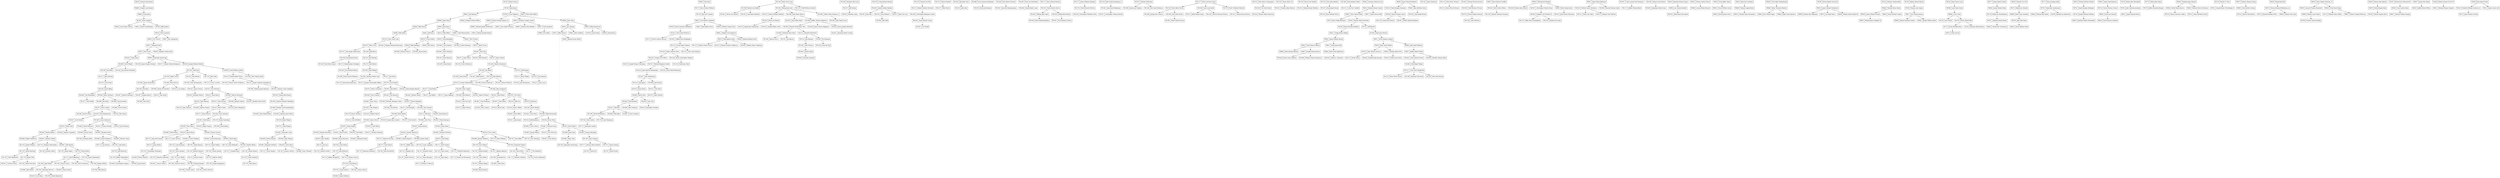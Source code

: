 digraph "Theta Kappa Zeta Family Tree" {
  node [shape=record]

  tk1810 [label="TK1810|Cory Reck"]
  tk1809 [label="TK1809|Christopher Gregory"]
  tk1808 [label="TK1808|Ryan Epstein"]
  tk1807 [label="TK1807|Christian Stout"]
  tk1806 [label="TK1806|Ben Smith"]
  tk1805 [label="TK1805|Shane Saylor"]
  tk1804 [label="TK1804|Jacob Myers"]
  tk1803 [label="TK1803|Brison Mondry"]
  tk1802 [label="TK1802|Quinn McKown"]
  tk1801 [label="TK1801|Connor Mattox"]
  tk1800 [label="TK1800|Aden Khan"]
  tk1799 [label="TK1799|Derek Hepworth"]
  tk1798 [label="TK1798|Michael Gassen"]
  tk1797 [label="TK1797|Justin Eccles"]
  tk1796 [label="TK1796|Charles Earle"]
  tk1795 [label="TK1795|Foster Horwitz"]
  tk1794 [label="TK1794|Desmond Davis Jr."] tk1794 -> tk1799, tk1810
  tk1793 [label="TK1793|Robert Buccelli"]
  tk1792 [label="TK1792|Tyler Reinhardt"]
  tk1791 [label="TK1791|Nathan Phipps"] tk1791 -> tk1808
  tk1790 [label="TK1790|Jeffrey Himmelblau"] tk1790 -> tk1804, tk1809
  tk1789 [label="TK1789|AJ Henderson"] tk1789 -> tk1800
  tk1788 [label="TK1788|Sterling Hayden"] tk1788 -> tk1795, tk1796
  tk1787 [label="TK1787|Tom Miller"]
  tk1786 [label="TK1786|Jedd Wilder"] tk1786 -> tk1806, tk1794
  tk1785 [label="TK1785|Noah Friz"]
  tk1784 [label="TK1784|Gunnar Horve"]
  tk1783 [label="TK1783|Steven Daum"] tk1783 -> tk1805
  tk1782 [label="TK1782|Kenneth Sweetnam"]
  tk1781 [label="TK1781|Chase Salyers"] tk1781 -> tk1802
  tk1780 [label="TK1780|Chris Baker"] tk1780 -> tk1791
  tk1779 [label="TK1779|Jenner Wile"] tk1779 -> tk1793, tk1807
  tk1778 [label="TK1778|Lars Wallin"] tk1778 -> tk1788, tk1798, tk1801
  tk1777 [label="TK1777|Zachary Brian Stichter"] tk1777 -> tk1785
  tk1776 [label="TK1776|Alex Myers"]
  tk1775 [label="TK1775|William D Metcalf"]
  tk1774 [label="TK1774|Duane Lee Kristensen"]
  tk1773 [label="TK1773|Matthew Herboth"]
  tk1772 [label="TK1772|Ian Havens"]
  tk1771 [label="TK1771|Alexander Goebel"]
  tk1770 [label="TK1770|Kameron Eisenhour"]
  tk1769 [label="TK1769|Ben Breece"]
  tk1768 [label="TK1768|Patrick Atkinson"]
  tk1767 [label="TK1767|Ajibayo Adeyeye"] tk1767 -> tk1789
  tk1766 [label="TK1766|Keegan Wilbur"] tk1766 -> tk1769
  tk1765 [label="TK1765|Scott Szatkowski"]
  tk1764 [label="TK1764|Tyler Smith"] tk1764 -> tk1771
  tk1763 [label="TK1763|Jeff Patterson"] tk1763 -> tk1790
  tk1762 [label="TK1762|Davis Nygren"] tk1762 -> tk1778, tk1782
  tk1761 [label="TK1761|Austin Niccum"]
  tk1760 [label="TK1760|Kyle McClintick"]
  tk1759 [label="TK1759|Greg Komora"] tk1759 -> tk1781, tk1784
  tk1758 [label="TK1758|Taylor Knoblock"] tk1758 -> tk1776
  tk1757 [label="TK1757|Matthew Knierman"] tk1757 -> tk1774
  tk1756 [label="TK1756|Sailesh Kadam"] tk1756 -> tk1780
  tk1755 [label="TK1755|Jeffery Humphrey"]
  tk1754 [label="TK1754|Christopher Hockaden"] tk1754 -> tk1803
  tk1753 [label="TK1753|Daniel Hartung"] tk1753 -> tk1779, tk1792
  tk1752 [label="TK1752|Joshua Green"]
  tk1751 [label="TK1751|Dustin George"] tk1751 -> tk1797
  tk1750 [label="TK1750|Andrew Fowler"]
  tk1749 [label="TK1749|Steven Doolan"]
  tk1748 [label="TK1748|Shane Bruggeman"]
  tk1747 [label="TK1747|Chandler Bass"]
  tk1746 [label="TK1746|Alexander Armstrong"]
  tk1745 [label="TK1745|Ryan Abraham"] tk1745 -> tk1775
  tk1744 [label="TK1744|Gavin West"] tk1744 -> tk1765, tk1773
  tk1743 [label="TK1743|Zachary Terrell"]
  tk1742 [label="TK1742|Andrew Tebbe"] tk1742 -> tk1748
  tk1741 [label="TK1741|Brandon Stahl"] tk1741 -> tk1745
  tk1740 [label="TK1740|Zachary Smith"]
  tk1739 [label="TK1739|Kurt Seibert"] tk1739 -> tk1756, tk1767
  tk1738 [label="TK1738|Isaac Sanders"] tk1738 -> tk1751, tk1777
  tk1737 [label="TK1737|Jacob Rigelman"] tk1737 -> tk1766, tk1768, tk1783, tk1786
  tk1736 [label="TK1736|Colin Myers"] tk1736 -> tk1763
  tk1735 [label="TK1735|Thomas Lowrey"] tk1735 -> tk1759
  tk1734 [label="TK1734|Junyi Jiang"]
  tk1733 [label="TK1733|Cole Hardman"] tk1733 -> tk1762
  tk1732 [label="TK1732|Eric Downing"]
  tk1731 [label="TK1731|James Butler"] tk1731 -> tk1754
  tk1730 [label="TK1730|Adam Zigler"]
  tk1729 [label="TK1729|Luke Thompson"]
  tk1728 [label="TK1728|Richard Shomer"] tk1728 -> tk1742, tk1752
  tk1727 [label="TK1727|Sunil Satish"] tk1727 -> tk1760, tk1770
  tk1726 [label="TK1726|James Rademaker"]
  tk1725 [label="TK1725|Zhengyu Qin"] tk1725 -> tk1761
  tk1724 [label="TK1724|Jordon Phillips"] tk1724 -> tk1753
  tk1723 [label="TK1723|Dale Pedzinski"]
  tk1722 [label="TK1722|Brian Padilla"] tk1722 -> tk1749
  tk1721 [label="TK1721|John McCormack"] tk1721 -> tk1731
  tk1720 [label="TK1720|Casey Langdale"] tk1720 -> tk1741
  tk1719 [label="TK1719|Alex Kittleson"] tk1719 -> tk1735, tk1755
  tk1718 [label="TK1718|Chris Green"] tk1718 -> tk1734
  tk1717 [label="TK1717|Tim Diedriech"]
  tk1716 [label="TK1716|Dalton Barnes"] tk1716 -> tk1758
  tk1715 [label="TK1715|Joe Lee"] tk1715 -> tk1750
  tk1714 [label="TK1714|Drew Williams"]
  tk1713 [label="TK1713|Chris Turturo"]
  tk1712 [label="TK1712|Travis Tanaka"]
  tk1711 [label="TK1711|Brett Sneed"] tk1711 -> tk1718, tk1757
  tk1710 [label="TK1710|Anthony Shevchenko"] tk1710 -> tk1740
  tk1709 [label="TK1709|Andrew Reedy"] tk1709 -> tk1716, tk1747
  tk1708 [label="TK1708|Derek McWilliams"] tk1708 -> tk1729, tk1764
  tk1707 [label="TK1707|Spencer McCune"] tk1707 -> tk1727
  tk1706 [label="TK1706|Nicholas Klein"]
  tk1705 [label="TK1705|Dyllin Kinman"] tk1705 -> tk1728
  tk1704 [label="TK1704|Chris Hoorn"] tk1704 -> tk1719
  tk1703 [label="TK1703|Ethan Hixon"] tk1703 -> tk1726, tk1737
  tk1701 [label="TK1701|Jeffrey Han"] tk1701 -> tk1725
  tk1700 [label="TK1700|Zachariah Dunbar"] tk1700 -> tk1744, tk1717
  tk1699 [label="TK1699|Andy Chen"] tk1699 -> tk1746
  tk1698 [label="TK1698|Robert Anderton"]
  tk1697 [label="TK1697|Evan Wilson"]
  tk1696 [label="TK1696|Isaac Trimmer"]
  tk1695 [label="TK1695|Travis Stallings"] tk1695 -> tk1705, tk1733
  tk1694 [label="TK1694|Nathaniel Smith"]
  tk1693 [label="TK1693|Zachary Reynolds"] tk1693 -> tk1738
  tk1692 [label="TK1692|Benjamin McNees"] tk1692 -> tk1712
  tk1691 [label="TK1691|Scott Kucharski"] tk1691 -> tk1722
  tk1690 [label="TK1690|Austin Hayhurst"] tk1690 -> tk1736, tk1772
  tk1689 [label="TK1689|Todd Deskin"]
  tk1688 [label="TK1688|Jeremy Bultema"] tk1688 -> tk1700, tk1739
  tk1687 [label="TK1687|Seth Bowen"] tk1687 -> tk1703, tk1730
  tk1685 [label="TK1685|Jeremy Bailey"] tk1685 -> tk1732
  tk1684 [label="TK1684|Will Adler"]
  tk1683 [label="TK1683|Daniel Skinner"]
  tk1682 [label="TK1682|Derik Sikes"] tk1682 -> tk1709, tk1723
  tk1681 [label="TK1681|Anthony Seibert"] tk1681 -> tk1687, tk1710, tk1724
  tk1680 [label="TK1680|Durias Samz"] tk1680 -> tk1706
  tk1679 [label="TK1679|Austin Ryan"] tk1679 -> tk1713, tk1695, tk1721
  tk1678 [label="TK1678|Nick Reed"] tk1678 -> tk1694
  tk1675 [label="TK1675|Eric McClure"] tk1675 -> tk1697
  tk1674 [label="TK1674|Alec Manke"] tk1674 -> tk1715
  tk1673 [label="TK1673|Eric Liobis"] tk1673 -> tk1688, tk1714, tk1787
  /*tk1672 [label="TK1672|Timothy Lane"]*/
  tk1671 [label="TK1671|Nicholas Kirkland"]
  tk1670 [label="TK1670|Erik Hoeg"] tk1670 -> tk1711, tk1720
  tk1669 [label="TK1669|Jordon Eaker"] tk1669 -> tk1701
  tk1668 [label="TK1668|Josh Dash"] tk1668 -> tk1699
  tk1667 [label="TK1667|Travis Clarkson"]
  tk1666 [label="TK1666|Bryan Buccieri"] tk1666 -> tk1704
  tk1664 [label="TK1664|Steven Proctor"] tk1664 -> tk1682, tk1691
  tk1662 [label="TK1662|Nicholas McNees"] tk1662 -> tk1670
  tk1661 [label="TK1661|Michael Fuson"] tk1661 -> tk1675, tk1685
  tk1660 [label="TK1660|Wescott Clark"]
  tk1659 [label="TK1659|Calvin Bush"] tk1659 -> tk1696, tk1743
  tk1658 [label="TK1658|Timothy Burcham"] tk1658 -> tk1674
  tk1657 [label="TK1657|Will Bro"] tk1657 -> tk1708, tk1667, tk1684
  tk1656 [label="TK1656|Wesley Benner"] tk1656 -> tk1681, tk1698
  tk1655 [label="TK1655|John Zeiser"] tk1655 -> tk1662, tk1673
  tk1654 [label="TK1654|Cody White"] tk1654 -> tk1671
  tk1653 [label="TK1653|Kristopher Stuckey"]
  tk1652 [label="TK1652|Ben Seibert"] tk1652 -> tk1668, tk1693
  tk1651 [label="TK1651|Brad Pruett"] tk1651 -> tk1666
  /*tk1650 [label="TK1650|Michael Mast"]*/
  tk1649 [label="TK1649|Steven Mardis"] tk1649 -> tk1692
  tk1648 [label="TK1648|Travis Lemco"]
  tk1646 [label="TK1646|Alex Freeman"]
  tk1645 [label="TK1645|Brandon Duke"] tk1645 -> tk1690, tk1660
  tk1644 [label="TK1644|Andrew Carpenter"]
  tk1643 [label="TK1643|Zachary Bierhaus"] tk1643 -> tk1669, tk1683, tk1707
  tk1640 [label="TK1640|Derek Petersen"] tk1640 -> tk1645, tk1680
  /*tk1637 [label="TK1637|Berell McClellan"]*/
  /*tk1638 [label="TK1638|John Aaron Murray"]*/
  tk1639 [label="TK1639|Thor Nearn"] tk1639 -> tk1689, tk1664, tk1679
  tk1636 [label="TK1636|Alex Mahlan"] tk1636 -> tk1659
  tk1635 [label="TK1635|Ryan Jackson"] tk1635 -> tk1643
  tk1634 [label="TK1634|Brian Hicks"] tk1634 -> tk1652, tk1661
  tk1633 [label="TK1633|Flavel Heyman"] tk1633 -> tk1655
  tk1632 [label="TK1632|Dylan Engels"] tk1632 -> tk1651, tk1658, tk1678
  /*tk1631 [label="TK1631|Trevor Akers"]*/
  /*tk1630 [label="TK1630|Ronald Wuerdeman"]*/
  tk1629 [label="TK1629|Christian Sweeney"]
  tk1628 [label="TK1628|Daniel Marc Liechty"]
  tk1627 [label="TK1627|Dan Kinsell"]
  tk1626 [label="TK1626|Nick Kaufman"] tk1626 -> tk1646, tk1657
  tk1624 [label="TK1624|Cody Getz"] tk1624 -> tk1653
  tk1623 [label="TK1623|Mike Cahill"] tk1623 -> tk1644, tk1656
  tk1622 [label="TK1622|Thomas Brooks"]
  /*tk1621 [label="TK1621|Austin Matt"]*/
  /*tk1620 [label="TK1620|Anthony Varner"]*/
  tk1619 [label="TK1619|Edgar Vargas"]
  /*tk1618 [label="TK1618|"]*/
  /*tk1617 [label="TK1617|Adam Sollman"]*/
  tk1616 [label="TK1616|Jeff Rubitshun"] tk1616 -> tk1648
  tk1614 [label="TK1614|Seth Mihlfeld"]
  tk1613 [label="TK1613|Brandon Long"]
  /*tk1612 [label="TK1612|Kyle Kustra"]*/
  tk1611 [label="TK1611|John Kropf"]
  tk1610 [label="TK1610|Josh Howard"]
  tk1609 [label="TK1609|Adam Hirsch"] tk1609 -> tk1632, tk1654
  tk1608 [label="TK1608|Alex Fine"] tk1608 -> tk1635
  tk1607 [label="TK1607|Scott Decker"] tk1607 -> tk1623
  /*tk1606 [label="TK1606|Keith Cooper"]*/
  tk1605 [label="TK1605|Alexander Cook"] tk1605 -> tk1636, tk1649
  tk1604 [label="TK1604|Josh Bronson"]
  /*tk1603 [label="TK1603|Joseph Aubin"]*/
  tk1602 [label="TK1602|Dustin Smith"] tk1602 -> tk1629
  tk1601 [label="TK1601|Ross Miller"] tk1601 -> tk1611
  tk1600 [label="TK1600|Kevin Lind"] tk1600 -> tk1624, tk1626
  tk1598 [label="TK1598|Aaron Anderson"] tk1598 -> tk1610, tk1640, tk1622
  tk1591 [label="TK1591|Neil Myers"] tk1591 -> tk1619, tk1639
  tk1588 [label="TK1588|Mike Kruszynski"] tk1588 -> tk1634, tk1616
  /*tk1587 [label="TK1587|Craig Kedrowski"]*/
  tk1585 [label="TK1585|Ben Hoff"]
  /*tk1583 [label="TK1583|Gabe Golcher"]*/
  tk1580 [label="TK1580|Justin Bailey"]
  tk1579 [label="TK1579|Bruce Thackery"] tk1579 -> tk1614
  tk1576 [label="TK1576|Ryan Prince"] tk1576 -> tk1600
  tk1574 [label="TK1574|Andy Nuetzel"]
  tk1573 [label="TK1573|Collin Krepps"] tk1573 -> tk1605
  tk1572 [label="TK1572|Bob Iles"] tk1572 -> tk1608, tk1633
  tk1571 [label="TK1571|Brian Hirsch"]
  tk1570 [label="TK1570|Brady Eastridge"] tk1570 -> tk1580
  tk1568 [label="TK1568|David Corbin"]
  tk1566 [label="TK1566|Brian Barker"] tk1566 -> tk1609, tk1627, tk1628
  tk1565 [label="TK1565|Tyler Aune"]
  tk1563 [label="TK1563|Paul Zimmerman"] tk1563 -> tk1598, tk1607
  tk1562 [label="TK1562|Matt Thomas"] tk1562 -> tk1602
  tk1561 [label="TK1561|Lex Seneff"]
  /*tk1560 [label="TK1560|Brandon Mullen"]*/
  tk1559 [label="TK1559|Andrew Morin"]
  tk1558 [label="TK1558|Aaron Merkel"] tk1558 -> tk1565, tk1588
  /*tk1555 [label="TK1555|Stephen Lauria"]*/
  /*tk1556 [label="TK1556|Roger Lovelady"]*/
  tk1557 [label="TK1557|Mike Martin"]
  tk1554 [label="TK1554|Jason LaBella"] tk1554 -> tk1601
  /*tk1553 [label="TK1553|Brian Klimaszewski"]*/
  /*tk1552 [label="TK1552|Vijay Kaul"]*/
  /*tk1551 [label="TK1551|Tyler Hougland"]*/
  /*tk1550 [label="TK1550|Steve Dodson"]*/
  tk1549 [label="TK1549|Keenan Davis"]
  tk1548 [label="TK1548|Tim Brown"]
  /*tk1547 [label="TK1547|Brandon Boys"]*/
  tk1546 [label="TK1546|Marc Bassett"] tk1546 -> tk1572, tk1604
  tk1545 [label="TK1545|John Amt"]
  tk1544 [label="TK1544|Stan Zaremba"] tk1544 -> tk1570, tk1591
  tk1543 [label="TK1543|Ron Stanis"]
  /*tk1542 [label="TK1542|Adam Sekela"]*/
  tk1541 [label="TK1541|Jon Reeves"]
  /*tk1540 [label="TK1540|Keith Huster"]*/
  /*tk1539 [label="TK1539|Jim Howard"]*/
  /*tk1538 [label="TK1538|Paul Gross"]*/
  tk1537 [label="TK1537|Jeff Gordon"] tk1537 -> tk1613
  /*tk1536 [label="TK1536|Matt Domoradzki"]*/
  tk1535 [label="TK1535|Chris Bohnert"] tk1535 -> tk1585
  /*tk1534 [label="TK1534|Steve Beccia"]*/
  tk1533 [label="TK1533|Billy Art"] tk1533 -> tk1554
  tk1532 [label="TK1532|Kevin Olsen"] tk1532 -> tk1544, tk1571
  /*tk1531 [label="TK1531|Jeff Iten"]*/
  /*tk1530 [label="TK1530|David Whitman"]*/
  tk1529 [label="TK1529|Brent Weigel"] tk1529 -> tk1573
  tk1528 [label="TK1528|Cody Wagner"] tk1528 -> tk1559, tk1579
  tk1527 [label="TK1527|Rusty Van Lue"]
  tk1526 [label="TK1526|Greg Van Dyk"]
  /*tk1525 [label="TK1525|Caleb Tennis"]*/
  tk1524 [label="TK1524|Brad Stull"]
  tk1520 [label="TK1520|Ryan Monaghan"]
  tk1519 [label="TK1519|Andy Maxson"]
  tk1517 [label="TK1517|David Kugler"] tk1517 -> tk1566
  tk1516 [label="TK1516|Jim Kubicek"] tk1516 -> tk1562
  /*tk1515 [label="TK1515|Scott Joji"]*/
  tk1514 [label="TK1514|Tim James"] tk1514 -> tk1576
  tk1513 [label="TK1513|Wilson Hubbell"] tk1513 -> tk1557
  tk1512 [label="TK1512|Tim Finch"] tk1512 -> tk1574
  tk1510 [label="TK1510|John Doty"]
  tk1509 [label="TK1509|Nick Cramer"]
  tk1508 [label="TK1508|Matthew Olig Crain"] tk1508 -> tk1537
  tk1507 [label="TK1507|Steve Corbin"] tk1507 -> tk1543, tk1563, tk1568
  tk1506 [label="TK1506|Nicholas Abraham Cohen"] tk1506 -> tk1548
  /*tk1505 [label="TK1505|Benjamin Charles Brunner"]*/
  /*tk1504 [label="TK1504|Jay Kristoffer Brotz"]*/
  tk1503 [label="TK1503|Kevin Joe Brannin"]
  tk1502 [label="TK1502|RJ Barton"] tk1502 -> tk1558
  tk1501 [label="TK1501|Alan Roy Balasundaram"]
  /*tk1500 [label="TK1500|Chase Anderson"]*/
  tk1498 [label="TK1498|Andrew Wlazlo"]
  tk1497 [label="TK1497|Clint White"] tk1497 -> tk1524
  tk1496 [label="TK1496|Josh Sutton"] tk1496 -> tk1512
  tk1495 [label="TK1495|Ed Stapanon"] tk1495 -> tk1526
  /*tk1494 [label="TK1494|Christopher Charles Schantz"]*/
  tk1493 [label="TK1493|Glen Michael Ritzi"]
  /*tk1492 [label="TK1492|John William Meyer III"]*/
  /*tk1491 [label="TK1491|Eric Michael Kleen"]*/
  tk1490 [label="TK1490|Nathaniel Alan Irwin"] tk1490 -> tk1541, tk1549
  tk1489 [label="TK1489|Jim Hicks"] tk1489 -> tk1507
  tk1488 [label="TK1488|Scott Grenert"]
  tk1487 [label="TK1487|Shawn Denlinger"] tk1487 -> tk1517, tk1546
  tk1486 [label="TK1486|Issac Desmond DeBurger"] tk1486 -> tk1503
  tk1485 [label="TK1485|Ryan Claus"] tk1485 -> tk1528
  tk1484 [label="TK1484|Donald Keith Casey"]
  tk1483 [label="TK1483|Andrew Robert Barkley"] tk1483 -> tk1527, tk1535, tk1545
  tk1482 [label="TK1482|Brad Lee Zenthoefer"] tk1482 -> tk1484
  tk1481 [label="TK1481|Chad Wiseman"] tk1481 -> tk1509
  tk1480 [label="TK1480|Anthony Jason Welch"] tk1480 -> tk1529
  /*tk1479 [label="TK1479|John David Trimble"]*/
  tk1478 [label="TK1478|Curt Stutz"] tk1478 -> tk1497, tk1502, tk1533
  tk1477 [label="TK1477|Neil Seneff"]
  tk1476 [label="TK1476|Joseph Ray Schmeltzer"]
  tk1475 [label="TK1475|Kenneth Mark Rossi"] tk1475 -> tk1495, tk1516
  /*tk1474 [label="TK1474|Koji Okamoto"]*/
  /*tk1473 [label="TK1473|Matthe Jerome Niese"]*/
  tk1472 [label="TK1472|Adam Nelson"]
  tk1471 [label="TK1471|Joe Miller"]
  tk1470 [label="TK1470|Craig Michael Martini"] tk1470 -> tk1483
  /*tk1469 [label="TK1469|Nathan Alan Johanningsmeier"]*/
  /*tk1468 [label="TK1468|Scott Donal Jank"]*/
  tk1467 [label="TK1467|Raymond Albert Franko"]
  tk1466 [label="TK1466|Shawn Dooley"] tk1466 -> tk1488
  /*tk1465 [label="TK1465|Jarrod Marcum Dobson"]*/
  /*tk1464 [label="TK1464|Micahel Reid Torosian"]*/
  tk1463 [label="TK1463|Richard McSweeney Tate"] tk1463 -> tk1475, tk1490
  tk1462 [label="TK1462|Ben Kelly Schy"] tk1462 -> tk1510
  /*tk1461 [label="TK1461|Bryan Ross Rushing"]*/
  tk1460 [label="TK1460|Bradley Scott Rosenberger"] tk1460 -> tk1480, tk1493
  /*tk1459 [label="TK1459|Douglas Allen Pulskamp"]*/
  tk1458 [label="TK1458|Kent Robert Paschen"] tk1458 -> tk1501
  tk1457 [label="TK1457|Tony Parrish"] tk1457 -> tk1532, tk1520
  tk1455 [label="TK1455|Ben Maxson"] tk1455 -> tk1498, tk1519
  tk1454 [label="TK1454|George Wilber Lewis"]
  /*tk1453 [label="TK1453|Michael Wade Humes"]*/
  tk1452 [label="TK1452|Brad Henry"] tk1452 -> tk1481
  tk1450 [label="TK1450|Tim Hancock"] tk1450 -> tk1487, tk1506
  tk1449 [label="TK1449|Joseph Guthrie"]
  tk1447 [label="TK1447|Kurt Fledderman"] tk1447 -> tk1496, tk1514
  /*tk1446 [label="TK1446|Justin Tai Dodds"]*/
  tk1445 [label="TK1445|Sean Michael Conley"] tk1445 -> tk1561
  /*tk1444 [label="TK1444|Jesse Dean Comer"]*/
  tk1443 [label="TK1443|Mark Douglas Bessler"]
  /*tk1442 [label="TK1442|Peter Richard Allabaugh"]*/
  /*tk1441 [label="TK1441|Andrew Joseph Zehnder"]*/
  tk1440 [label="TK1440|Tim Wuestefeld"] tk1440 -> tk1477
  /*tk1439 [label="TK1439|Charlie Edward Ratz"]*/
  tk1438 [label="TK1438|Jason Frances Rapplean"]
  tk1437 [label="TK1437|Rimas Gozulaitis"]
  tk1436 [label="TK1436|Scott Chasten"] tk1436 -> tk1485
  tk1435 [label="TK1435|Nate Van Sell"] tk1435 -> tk1472
  tk1434 [label="TK1434|Andrew Smith"]
  tk1432 [label="TK1432|Bradley Hunt North"]
  /*tk1431 [label="TK1431|Michael Jason Kratoska"]*/
  tk1430 [label="TK1430|Brian Michael Jedlicka"]
  tk1429 [label="TK1429|Christopher Matthew Irwin"]
  tk1428 [label="TK1428|Rocco Joseph Dominick"] tk1428 -> tk1467
  tk1427 [label="TK1427|Christopher Thomas Russell"]
  /*tk1426 [label="TK1426|Anthony Paul Niese"]*/
  tk1425 [label="TK1425|Jason Allen Major"]
  /*tk1424 [label="TK1424|Brian M. Fentress"]*/
  /*tk1423 [label="TK1423|Craig Thomas Donze"]*/
  tk1422 [label="TK1422|Chris Curry"]

  tk1420 [label="TK1420|Brandon Wilson"]

  tk1419 [label="TK1419|Brian Lee Wessel"] tk1419 -> tk1454, tk1476
  /*tk1418 [label="TK1418|Eric Lee Wathen"]*/
  /*tk1417 [label="TK1417|Larry Wayne Tooley II"]*/
  /*tk1416 [label="TK1416|John Bryndon Steele"]*/
  tk1415 [label="TK1415|Ben Smith"]

  tk1412 [label="TK1412|Ryan Rizzo"] tk1412 -> tk1455

  tk1410 [label="TK1410|John Andrew Rennekamp"] tk1410 -> tk1447
  tk1409 [label="TK1409|Barry Portman"] tk1409 -> tk1489, tk1466

  tk1407 [label="TK1407|Andrew Maschino"]
  tk1406 [label="TK1406|Ben Lyndgaard"] tk1406 -> tk1478, tk1452
  tk1405 [label="TK1405|William John Leber"] tk1405 -> tk1430
  /*tk1404 [label="TK1404|Michael Anthony Robert Kreiberg"]*/
  /*tk1403 [label="TK1403|Theodore George Hulsman"]*/
  /*tk1402 [label="TK1402|Todd Richard Hoaglund"]*/
  /*tk1401 [label="TK1401|Rex Gordon Fuller"]*/
  /*tk1400 [label="TK1400|Jonathan Keith Francis"]*/
  tk1399 [label="TK1399|Paul Flory"]
  tk1398 [label="TK1398|Jeremy Jay Flamion"]
  tk1397 [label="TK1397|Earl Anthony Escobar"]
  tk1396 [label="TK1396|Jeffery Thomas Epperson"] tk1396 -> tk1428, tk1438, tk1463
  tk1395 [label="TK1395|Andrew Nicholas Denlinger"] tk1395 -> tk1460
  tk1394 [label="TK1394|Christopher Benjamin Conley"] tk1394 -> tk1445
  /*tk1393 [label="TK1393|Bradley Evan Comer"]*/
  /*tk1392 [label="TK1392|Jason Brian Bunselmeier"]*/
  tk1391 [label="TK1391|Ken Bedel"] tk1391 -> tk1436, tk1450
  tk1390 [label="TK1390|Kyle Bartow"] tk1390 -> tk1435
  tk1389 [label="TK1389|Shawn Wischmeier"] tk1389 -> tk1415
  tk1388 [label="TK1388|David Gerard Wahman"]
  tk1387 [label="TK1387|Eugene Rector"] tk1387 -> tk1399
  tk1385 [label="TK1385|James O'Dwyer"]
  tk1384 [label="TK1384|Marcos Martinez"] tk1384 -> tk1457, tk1432, tk1449
  tk1383 [label="TK1383|John Daniel Lazar"]
  /*tk1382 [label="TK1382|Jeffery Lee Foale"]*/
  tk1381 [label="TK1381|Bruce Warren Evans"]
  /*tk1380 [label="TK1380|Justing Patrick Coakley"]*/
  /*tk1379 [label="TK1379|Steven Michael Berg"]*/
  tk1378 [label="TK1378|David Bedel"] tk1378 -> tk1391, tk1437, tk1443
  tk1377 [label="TK1377|Chad Baker"] tk1377 -> tk1434, tk1471
  /*tk1376 [label="TK1376|Joshua Aaron Trueblood"]*/
  /*tk1375 [label="TK1375|Douglas William Payne"]*/
  tk1374 [label="TK1374|Mark Edward McClain"] tk1374 -> tk1429
  tk1373 [label="TK1373|Darin Ryan Klotzsche"]
  /*tk1372 [label="TK1372|Andrew Russell Jones"]*/
  tk1371 [label="TK1371|Jason Hoffman"]
  /*tk1370 [label="TK1370|Brett Alan Wiltshire"]*/
  /*tk1369 [label="TK1369|Matthew Paul Weir"]*/
  /*tk1368 [label="TK1368|Kevin Michael Unger"]*/
  /*tk1367 [label="TK1367|Michael Shawn Stewart"]*/
  /*tk1366 [label="TK1366|Patrick Steven Sohaney"]*/
  /*tk1365 [label="TK1365|David Michael Snyder"]*/
  /*tk1364 [label="TK1364|Cory Allan Smith"]*/
  /*tk1363 [label="TK1363|Michael Andrew Sherry"]*/
  tk1362 [label="TK1362|Steven Lee Seyfert"]
  tk1361 [label="TK1361|John David Riedeman"] tk1361 -> tk1427
  /*tk1360 [label="TK1360|Daryl Lewis Peterson"]*/
  /*tk1359 [label="TK1359|John William McBroom"]*/
  /*tk1358 [label="TK1358|Daniel D'Andre LaBelle"]*/
  tk1357 [label="TK1357|Dennis William Kirkland"] tk1357 -> tk1419
  tk1356 [label="TK1356|Brad Key"] tk1356 -> tk1387, tk1407
  /*tk1355 [label="TK1355|William Blackburn Howard"]*/
  tk1354 [label="TK1354|Thomas Adrian Harrison"]
  /*tk1353 [label="TK1353|John Ciro Haraguchi"]*/
  tk1352 [label="TK1352|Aaron French"] tk1352 -> tk1420
  tk1350 [label="TK1350|Jason Effing"] tk1350 -> tk1409, tk1440
  tk1349 [label="TK1349|Tony Cooper"] tk1349 -> tk1390, tk1385, tk1371
  tk1348 [label="TK1348|Joseph Earl Coons Jr."]
  tk1347 [label="TK1347|Joseph Thomas Chowning"]
  tk1346 [label="TK1346|Kurt Alan Brinkman"]
  tk1345 [label="TK1345|Erick Mark Breneman"]
  /*tk1344 [label="TK1344|Mark Allen Bower"]*/
  tk1343 [label="TK1343|Phillip Kent Becher"] tk1343 -> tk1397
  tk1342 [label="TK1342|Timothy Allen Watson"]
  /*tk1341 [label="TK1341|John Thomas Treager"]*/
  tk1340 [label="TK1340|Eric Dale Steele"] tk1340 -> tk1354
  /*tk1339 [label="TK1339|Mark Alan Sparks"]*/
  /*tk1338 [label="TK1338|Michael Levi Seals"]*/
  tk1337 [label="TK1337|Michael Benjamin Schall"] tk1337 -> tk1345, tk1410
  tk1335 [label="TK1335|Les Nugen"]
  /*tk1334 [label="TK1334|Christopher Alan Moore"]*/
  tk1333 [label="TK1333|Chad Allan Modesitt"]
  tk1332 [label="TK1332|Cortney Mittelsteadt"] tk1332 -> tk1349, tk1377, tk1406
  tk1331 [label="TK1331|Michael Brady Mitchell"]
  tk1330 [label="TK1330|Erin Michael Meyer"] tk1330 -> tk1388
  tk1329 [label="TK1329|Paul David Laune"]
  /*tk1328 [label="TK1328|Kenneth Michael Labhart"]*/
  tk1327 [label="TK1327|Jim Kuntz"] tk1327 -> tk1378
  tk1325 [label="TK1325|Kurt Johnson"] tk1325 -> tk1422
  /*tk1324 [label="TK1324|Jeff Duane Johnson"]*/
  /*tk1323 [label="TK1323|Daniel Lawrence Janko"]*/
  tk1322 [label="TK1322|Michael Todd Jahn"] tk1322 -> tk1346, tk1398
  /*tk1321 [label="TK1321|Shannon Wayne Holmes"]*/
  /*tk1320 [label="TK1320|Michael Alan Haskins"]*/
  tk1319 [label="TK1319|Mark Andrew Harris"] tk1319 -> tk1343, tk1405
  tk1318 [label="TK1318|Dennis Kyle Hamm"] tk1318 -> tk1395
  /*tk1317 [label="TK1317|Donal Eugene Gower"]*/
  tk1316 [label="TK1316|Ryan Michael Ferris"]
  tk1315 [label="TK1315|Eric Fentress"] tk1315 -> tk1384, tk1412
  tk1314 [label="TK1314|Patrick Jay Faist"]
  tk1313 [label="TK1313|Jeremy Christopher Effing"]
  tk1312 [label="TK1312|Robert Mathew Edwards"] tk1312 -> tk1394 /* LB Casey Irwin */ /* BB Mike Hill */
  tk1311 [label="TK1311|Cash Earl Canfield"]
  /*tk1310 [label="TK1310|Chad Everett Brummett"]*/
  tk1309 [label="TK1309|John Henry Brown"] tk1309 -> tk1396, tk1425
  tk1308 [label="TK1308|James David Britt"] tk1308 -> tk1356
  /*tk1307 [label="TK1307|William Sean Bowen"]*/
  tk1306 [label="TK1306|William James Boucher"]
  tk1305 [label="TK1305|Jim McGeowan"]
  tk1302 [label="TK1302|Gregory Scot Wiley"] tk1302 -> tk1337, tk1347
  tk1300 [label="TK1300|Brad Sutton"] tk1300 -> tk1335, tk1389
  /*tk1299 [label="TK1299|Steven Heath Sunberg"]*/
  tk1298 [label="TK1298|Ronald Lee Shaffer"] tk1298 -> tk1333, tk1362
  /*tk1297 [label="TK1297|Robert Clifton Rogers"]*/
  tk1296 [label="TK1296|Edward Robinson"]
  tk1295 [label="TK1295|Kurt John Parker"] tk1295 -> tk1381
  /*tk1294 [label="TK1294|Michael Wayne Palmer"]*/
  tk1293 [label="TK1293|Troy McClamroch"] tk1293 -> tk1352
  /*tk1292 [label="TK1292|Stephen Eric Mattingly"]*/
  /*tk1291 [label="TK1291|Todd James Lemon"]*/
  /*tk1290 [label="TK1290|Michael Thomas Kerrick"]*/
  /*tk1289 [label="TK1289|David Edward Huey"]*/
  tk1288 [label="TK1288|Arthur Nello Giannini, Jr."] tk1288 -> tk1383
  tk1287 [label="TK1287|Paul Joseph Fessel"] tk1287 -> tk1316 /* LB Jon McBroom */
  tk1286 [label="TK1286|Mark Anthony Didat"] tk1286 -> tk1311
  /*tk1285 [label="TK1285|Richard Allen Davis, Jr."]*/
  tk1284 [label="TK1284|Anthony Robert Dall"] tk1284 -> tk1313, tk1373
  /*tk1283 [label="TK1283|Richard James Comer, Jr."]*/
  tk1282 [label="TK1282|Thomas Clark Campbell"] tk1282 -> tk1318
  tk1281 [label="TK1281|Warren Bullock"]
  tk1280 [label="TK1280|Jason Brown"]
  /*tk1279 [label="TK1279|Robert James Arlt"]*/
  tk1278 [label="TK1278|Michael Lee Hill"] tk1278 -> tk1312
  /*tk1277 [label="TK1277|Aaron James Burghardt"]*/
  /*tk1276 [label="TK1276|David John Will"]*/
  tk1275 [label="TK1275|Brian Whipp"] tk1275 -> tk1305
  /*tk1274 [label="TK1274|Andrew Keith Strin"]*/
  tk1273 [label="TK1273|Ronald James Schwipps"] tk1273 -> tk1330
  /*tk1272 [label="TK1272|Thomas Corey Schultz"]*/
  tk1271 [label="TK1271|James Williams Rhoades"] tk1271 -> tk1374
  /*tk1270 [label="TK1270|Anthony Edward Pullen"]*/
  /*tk1269 [label="TK1269|Eric William Paul"]*/
  /*tk1268 [label="TK1268|Gregory John Orschell"]*/
  /*tk1267 [label="TK1267|Eric Ronald Meyer"]*/
  /*tk1266 [label="TK1266|Norman Scott McKnight"]*/
  /*tk1265 [label="TK1265|Steven Gregory Magruder"]*/
  tk1264 [label="TK1264|Michael Jon Lehr"] tk1264 -> tk1288, tk1309, tk1357
  /*tk1263 [label="TK1263|Daniel Anthony Krieg"]*/
  tk1262 [label="TK1262|Eric Julius Koetter"] tk1262 -> tk1287 /* BB Bill Didelot */
  tk1261 [label="TK1261|Mike Jordan"]
  /*tk1260 [label="TK1260|Brian John Ingalls"]*/
  tk1259 [label="TK1259|John Fredrick Henning, Jr."] tk1259 -> tk1361
  tk1258 [label="TK1258|Bryan Christopher Hankins"] tk1258 -> tk1314
  tk1257 [label="TK1257|Keith Wayne Galey"]
  tk1256 [label="TK1256|Thomas Edwin Finkbiner"]
  tk1255 [label="TK1255|Erik Drake"] tk1255 -> tk1350
  /*tk1254 [label="TK1254|Chad Anthony Dieselberg"]*/
  /*tk1253 [label="TK1253|Ralph LeRoy Coryea III"]*/
  tk1252 [label="TK1252|Marc Herve Champagne"] tk1252 -> tk1340
  tk1251 [label="TK1251|Thomas Bryan Brown"]
  tk1250 [label="TK1250|Brian Scott Babillis"] tk1250 -> tk1331
  /*tk1249 [label="TK1249|Andrew Charles Edwards"]*/
  tk1248 [label="TK1248|Rick Wilhelm"] tk1248 -> tk1284, tk1327
  tk1244 [label="TK1244|Robert Andrew Shea"] tk1244 -> tk1258, tk1302
  /*tk1243 [label="TK1243|Derek Russel Sharp"]*/
  /*tk1242 [label="TK1242|Reese Allen Scott"]*/
  /*tk1241 [label="TK1241|Mark Joseph Schmelzer"]*/
  /*tk1240 [label="TK1240|Gary Lee Ruston"]*/
  /*tk1239 [label="TK1239|Douglas John Rosenberger"]*/
  tk1238 [label="TK1238|Joel Richard Plaas"] tk1238 -> tk1273, tk1329
  /*tk1237 [label="TK1237|Chris Steven Peak"]*/
  /*tk1236 [label="TK1236|Steve Michael Niemann"]*/
  tk1235 [label="TK1235|Jeff Morgan"] tk1235 -> tk1325, tk1275
  tk1234 [label="TK1234|John Meister"] tk1234 -> tk1281, tk1296, tk1332
  /*tk1233 [label="TK1233|John Benjamin Maze"]*/
  tk1232 [label="TK1232|Todd William Latterell"]
  tk1231 [label="TK1231|James Fredrick Goodridge II"] tk1231 -> tk1282, tk1306
  tk1230 [label="TK1230|Bobby Getts"] tk1230 -> tk1300, tk1308
  /*tk1229 [label="TK1229|Brian Charles Frazier"]*/
  tk1228 [label="TK1228|Mark Albert Durno"] tk1228 -> tk1295, tk1348
  tk1227 [label="TK1227|Bob DeYoung"] tk1227 -> tk1255
  tk1226 [label="TK1226|Shane Allen Cox"] tk1226 -> tk1342
  tk1225 [label="TK1225|Kevin Ward Coryea"]
  tk1222 [label="TK1222|Carlos Carrillo"] tk1222 -> tk1315
  tk1220 [label="TK1220|Steven Dewayne Brown"]
  /*tk1219 [label="TK1219|Clint Walter Brock"]*/
  /*tk1218 [label="TK1218|James Michael Branham"]*/
  tk1217 [label="TK1217|Marc Edward Bastian"] tk1217 -> tk1319
  /*tk1215 [label="TK1215|Matthew Scott McKelvey"]*/
  /*tk1216 [label="TK1216|Trevor Dean Arnold"]*/
  /*tk1214 [label="TK1214|David Richard William"]*/
  /*tk1213 [label="TK1213|Ken Albert Whitehead"]*/
  /*tk1212 [label="TK1212|Neil John Wesseler"]*/
  /*tk1211 [label="TK1211|Dennis Andrew Wagner"]*/
  /*tk1210 [label="TK1210|Gregory Dewayne Tielking"]*/
  /*tk1209 [label="TK1209|Gregory Peter Spock"]*/
  tk1208 [label="TK1208|Gary Lynn Smith"] tk1208 -> tk1220, tk1257
  tk1203 [label="TK1203|Rod Retzner"] tk1203 -> tk1293
  tk1198 [label="TK1198|Raymond Glen Kroll"]
  /*tk1197 [label="TK1197|Anthony Kevin Kochert"]*/
  /*tk1196 [label="TK1196|Greg William Klem"]*/
  /*tk1195 [label="TK1195|Brian Hale Jones"]*/
  /*tk1194 [label="TK1194|Timothy Michael Hofer"]*/
  /*tk1193 [label="TK1193|Wade Ellis Hedrick"]*/
  tk1192 [label="TK1192|Daniel Robert Flynn"] tk1192 -> tk1231, tk1256
  /*tk1191 [label="TK1191|James William Eliot"]*/
  tk1190 [label="TK1190|Kevin Scott Cook"] tk1190 -> tk1232, tk1264, tk1298
  tk1189 [label="TK1189|Sean Bower"]
  tk1186 [label="TK1186|Jim Albert"] tk1186 -> tk1280, tk1261, tk1234
  tk1180 [label="TK1180|Ross Alan Worrall"]
  tk1179 [label="TK1179|Peter Frederick Wentzel"] tk1179 -> tk1251
  tk1178 [label="TK1178|John Vicke"] tk1178 -> tk1222
  /*tk1177 [label="TK1177|Ronald Julius Szabo"]*/
  tk1176 [label="TK1176|Greg Evan Stewart"]
  /*tk1175 [label="TK1175|William James Stephanchick"]*/
  /*tk1174 [label="TK1174|Jeremy John Steele"]*/
  /*tk1173 [label="TK1173|Douglas Gregory Spitz"]*/
  /*tk1172 [label="TK1172|Michael Joseph Ruth"]*/
  /*tk1171 [label="TK1171|Russell Carl Olson"]*/
  tk1170 [label="TK1170|Bob Meyer"] tk1170 -> tk1248
  tk1166 [label="TK1166|Dan Klein"] tk1166 -> tk1227
  tk1162 [label="TK1162|Andy Grinstead"] /*tk1162 -> Reece Scott*/ /* BB Dave Cummings */
  tk1155 [label="TK1155|Tracy Scott Bishop"]
  tk1152 [label="TK1152|Joe Witulski"] tk1152 -> tk1170
  /*tk1151 [label="TK1151|Mark Edward Tebbe"]*/
  /*tk1150 [label="TK1150|David Edward Stringfield"]*/
  tk1149 [label="TK1149|Terry Wayne Smith"]
  /*tk1148 [label="TK1148|Steven Ralph Schwaiger"]*/
  tk1147 [label="TK1147|Alan Hugh Schoonveld"] tk1147 -> tk1238
  tk1146 [label="TK1146|Dennie Schoetmer"] tk1146 -> tk1235, tk1186
  /*tk1145 [label="TK1145|Michael Joe Robertson"]*/
  /*tk1144 [label="TK1144|Kenneth Wayne Roberts"]*/
  /*tk1143 [label="TK1143|Douglas Michael Perry"]*/
  /*tk1142 [label="TK1142|William Lawrence Parrish"]*/
  tk1141 [label="TK1141|Kevin Patrick Mowan"] /* LB Steve Loken */
  tk1140 [label="TK1140|Jon Edward Molander"]
  /*tk1139 [label="TK1139|Kevin Wayne McNelly"]*/
  tk1138 [label="TK1138|Lantz McElroy"]
  tk1137 [label="TK1137|Chris Scott Mandeville"] tk1137 -> tk1180, tk1198, tk1225
  tk1136 [label="TK1136|Todd Kost"] tk1136 -> tk1178, tk1203, tk1230
  /*tk1135 [label="TK1135|Roger Scott Hruskovich"]*/
  /*tk1134 [label="TK1134|Todd Michael Herr"]*/
  /*tk1133 [label="TK1133|Steven Michael Hanshaw"]*/
  /*tk1132 [label="TK1132|Voris Gerald Gresham"]*/
  tk1131 [label="TK1131|William Patrick Grace"]
  tk1130 [label="TK1130|Anthony Michael Gausman"]
  /*tk1129 [label="TK1129|Mark Walter Forsythe"]*/
  /*tk1128 [label="TK1128|Donald Ray Foley"]*/
  tk1127 [label="TK1127|Mark Lawrence Dolan"] tk1127 -> tk1179, tk1208, tk1228
  /*tk1126 [label="TK1126|Darryl Wayne Dixon"]*/
  tk1125 [label="TK1125|Frank Albert Didelot"] tk1125 -> tk1155, tk1244
  /*tk1124 [label="TK1124|John Franklin Didat"]*/ /* BB Dave Turich */ /* LB Rick Schwaiger, Trever Arnold */
  /*tk1123 [label="TK1123|Carl Walter Czarnik"]*/
  tk1122 [label="TK1122|Mike Sean Connaughton"]
  tk1121 [label="TK1121|Kevin Lee Coker"]
  /*tk1120 [label="TK1120|Andrew William Carter"]*/
  /*tk1119 [label="TK1119|Bart Kenneth Bretsch"]*/
  /*tk1118 [label="TK1118|Steven Douglas Bensen"]*/
  tk1117 [label="TK1117|Jeffrey Michael Belot"]
  /*tk1116 [label="TK1116|David Christopher Becktel"]*/
  /*tk1115 [label="TK1115|Gary Martin"]*/
  /*tk1114 [label="TK1114|Mark Wayne Wiley"]*/
  tk1113 [label="TK1113|Martin Andrew Wessler"]
  tk1112 [label="TK1112|David Turich"]
  /*tk1111 [label="TK1111|Gerald Wayne Traylor"]*/
  tk1110 [label="TK1110|Phill Arthur Thomas"] tk1110 -> tk1141
  tk1109 [label="TK1109|James Harper Sweney"]
  /*tk1108 [label="TK1108|Gregory John Smith"]*/
  tk1107 [label="TK1107|Barry Shook"] tk1107 -> tk1146
  tk1105 [label="TK1105|Chris Patterson"]
  tk1104 [label="TK1104|Jeff Myers"] tk1104 -> tk1152
  tk1102 [label="TK1102|Dave Morrow"] tk1102 -> tk1189
  /*tk1101 [label="TK1101|Dean August Morretton"]*/
  /*tk1100 [label="TK1100|Jonathan E. Mohney"]*/
  tk1099 [label="TK1099|Frank William Liedtky"] tk1099 -> tk1149, tk1192
  /*tk1098 [label="TK1098|Kurt Alan Kelso"]*/
  tk1097 [label="TK1097|Robert Kenneth Keleher"]
  /*tk1096 [label="TK1096|John Charles Hanger"]*/
  /*tk1095 [label="TK1095|William Michael Gilman"]*/
  /*tk1094 [label="TK1094|Scott Anthony Folz"]*/
  /*tk1093 [label="TK1093|Dennis Derrick Dobbs"]*/
  /*tk1092 [label="TK1092|Mitchell Dean Day"]*/
  tk1091 [label="TK1091|Stephen Michael Battocchio"]
  /*tk1090 [label="TK1090|Stephen James Doerflinger"]*/
  tk1089 [label="TK1089|Scott Wright"] tk1089 -> tk1166, tk1140
  /*tk1088 [label="TK1088|William Robert Willoughby, Jr."]*/
  /*tk1087 [label="TK1087|Robert Leon Wilkins"]*/
  /*tk1086 [label="TK1086|Scott Brady Wilcoxson"]*/
  tk1085 [label="TK1085|Dick Roger Weigel"] tk1085 -> tk1137
  /*tk1084 [label="TK1084|Todd Lloyd Troutman"]*/
  /*tk1083 [label="TK1083|Michael Alan Sullivan"]*/
  tk1082 [label="TK1082|Kenneth John Rasche"]
  /*tk1081 [label="TK1081|Elio Oradai"]*/
  /*tk1080 [label="TK1080|Nicholas Okruch, Jr."]*/
  /*tk1079 [label="TK1079|Larry Allen Mattingly"]*/
  tk1078 [label="TK1078|Donald Scot Lands"]
  tk1077 [label="TK1077|Dennis Edward Koopman"]
  /*tk1076 [label="TK1076|Stacy Mark Himes"]*/
  tk1075 [label="TK1075|Rodney Scott Herbert"]
  tk1074 [label="TK1074|Steven Eugene Harman"] tk1074 -> tk1138
  /*tk1073 [label="TK1073|Mark Lincon Hamilton"]*/
  tk1072 [label="TK1072|Edward Charles Guilford Jr."]
  tk1071 [label="TK1071|Gabe Fleck"] tk1071 -> tk1105
  tk1070 [label="TK1070|Mitch Cain"] tk1070 -> tk1104, tk1147
  tk1069 [label="TK1069|Bryan Jones"]
  /*tk1068 [label="TK1068|Keith Wayne Heflin"]*/
  /*tk1067 [label="TK1067|Michael Aubrey Harwood"]*/
  /*tk1066 [label="TK1066|Robert Gordon Fessenden"]*/
  tk1065 [label="TK1065|Johnathan Mark Evans"]
  /*tk1064 [label="TK1064|Jeffrey Duane Zieg"]*/
  tk1063 [label="TK1063|Steve Wubben"] tk1063 -> tk1102
  /*tk1062 [label="TK1062|Curtis Dean Wehrley"]*/
  tk1061 [label="TK1061|William Henry Tiedeman"]
  /*tk1060 [label="TK1060|Michael Wayne Tatlock"]*/
  tk1059 [label="TK1059|Clifford Paul Schellenger"] tk1059 -> tk1125
  /*tk1058 [label="TK1058|Robert Dean Schaefer"]*/
  /*tk1057 [label="TK1057|Barry William Schaar"]*/
  tk1056 [label="TK1056|Steven Thomas Sauer"] tk1056 -> tk1097, tk1176
  /*tk1055 [label="TK1055|Steven Paul Nerney"]*/
  tk1054 [label="TK1054|Kirk Charles Miller"] tk1054 -> tk1130
  tk1053 [label="TK1053|Keith Brian McConnell"]
  /*tk1052 [label="TK1052|Chris Eugene McBride"]*/
  tk1051 [label="TK1051|Doug Lewis"] tk1051 -> tk1089
  /*tk1050 [label="TK1050|Eugene Joseph LeBoeuf"]*/
  tk1049 [label="TK1049|Michael Alan Knecht"]
  /*tk1048 [label="TK1048|Drew Alan Karnick"]*/
  tk1047 [label="TK1047|Colin Laurence Ho-Tseung Jr."] tk1047 -> tk1117
  /*tk1046 [label="TK1046|Wayne Edwin Heffner"]*/
  tk1045 [label="TK1045|Mathew Aaron Hardman"] tk1045 -> tk1075, tk1121
  tk1044 [label="TK1044|Baron Guye Gemmer"]
  /*tk1043 [label="TK1043|Ronald Harry Garber"]*/
  tk1042 [label="TK1042|Stephen Lee Fulwider II"] tk1042 -> tk1078, tk1122
  tk1041 [label="TK1041|Dave Edward Freese"] tk1041 -> tk1085
  tk1040 [label="TK1040|Leslie Duellman"]
  tk1039 [label="TK1039|Todd Michael D'Orazio"] tk1039 -> tk1074
  tk1038 [label="TK1038|Joseph Michael Didelot"] tk1038 -> tk1099, tk1136
  /*tk1037 [label="TK1037|Brian Lee Dawson"]*/
  /*tk1036 [label="TK1036|Donald Gerard Childress"]*/
  tk1035 [label="TK1035|Neil Joseph Brown"]
  /*tk1034 [label="TK1034|Glenn Dale Bridwell"]*/
  tk1033 [label="TK1033|Bill Thrasher"]
  /*tk1032 [label="TK1032|Mark James Evans"]*/
  tk1031 [label="TK1031|Willie Lowe Davis"]
  tk1030 [label="TK1030|Dennis David Burke"] tk1030 -> tk1065
  /*tk1029 [label="TK1029|Bradley Alan Zike"]*/
  /*tk1028 [label="TK1028|James Dinsmore Whit"]*/
  /*tk1027 [label="TK1027|David Scott Titzer"]*/
  /*tk1026 [label="TK1026|Hugh Joseph Thornburg"]*/
  /*tk1025 [label="TK1025|Thomas William Tedtman"]*/
  /*tk1024 [label="TK1024|Gerard John Tarantino"]*/
  tk1023 [label="TK1023|Mark Douglas Sieracke"] tk1023 -> tk1056
  /*tk1022 [label="TK1022|Steven Joseph Shannon"]*/
  tk1021 [label="TK1021|John Thomas Sever Jr."] tk1021 -> tk1082, tk1112
  tk1020 [label="TK1020|John Searle"]
  /*tk1019 [label="TK1019|Jerry Phillip Rominger"]*/
  tk1018 [label="TK1018|Damon L. Richards"]
  /*tk1017 [label="TK1017|Frederick Paul Rasche"]*/
  /*tk1016 [label="TK1016|Edward Andrew Oblon"]*/
  tk1015 [label="TK1015|John Wayne Moranski"]
  /*tk1014 [label="TK1014|John Francis Messerschmidt"]*/
  /*tk1013 [label="TK1013|Scott Alan McCan"]*/
  tk1012 [label="TK1012|Terry Dean Martin Jr."] tk1012 -> tk1059, tk1113
  /*tk1011 [label="TK1011|Scott Dewayne Mabry"]*/
  tk1010 [label="TK1010|Jerry Scott Lowe"] tk1010 -> tk1070, tk1091
  /*tk1009 [label="TK1009|Joseph Stephen Kunkel"]*/
  tk1008 [label="TK1008|William Charles Hannah Jr."]
  tk1007 [label="TK1007|Christopher Martin Flynn"] tk1007 -> tk1042
  tk1006 [label="TK1006|Howard Florus"]
  /*tk1005 [label="TK1005|Scott Keith Fennell"]*/
  tk1004 [label="TK1004|Cam Erekson"] tk1004 -> tk1063
  tk1003 [label="TK1003|Bradley Thomas Elliot"]
  tk1002 [label="TK1002|Rick Doss"] tk1002 -> tk1033, tk1071, tk1107
  tk1001 [label="TK1001|Michael Patrick Davison"] tk1001 -> tk1039
  tk1000 [label="TK1000|Marcelo Silvano Copat"]
  /*tk999 [label="TK999|Edward Bruce Canary"]*/
  tk998 [label="TK998|Lyman Wesley Busard"]
  /*tk997 [label="TK997|Troy Scott Bishop"]*/
  tk996 [label="TK996|Mark Seymon Benstin"]
  /*tk995 [label="TK995|Timothy Gerard Beer"]*/
  tk994 [label="TK994|Jay Charles Bartlett"] tk994 -> tk1053
  /*tk993 [label="TK993|Brian Kent Bartels"]*/
  tk992 [label="TK992|Mark John Armstrong"] tk992 -> tk1038, tk1077, tk1109
  /*tk991 [label="TK991|John Mark Burdsall"]*/
  /*tk990 [label="TK990|Robert Frederick von Stralendorff"]*/
  /*tk989 [label="TK989|Jeffrey Alan Trang"]*/
  /*tk988 [label="TK988|J. Harold Sunderlin III"]*/
  /*tk987 [label="TK987|William Carl Salomon"]*/
  /*tk986 [label="TK986|Ronald Anthony Russo"]*/
  /*tk985 [label="TK985|Robert Michael Rouse"]*/
  /*tk984 [label="TK984|Stephen John Reynolds"]*/
  tk983 [label="TK983|Timothy Keith Putty"] tk983 -> tk1031
  /*tk982 [label="TK982|John William Pruett"]*/
  /*tk981 [label="TK981|Jeffrey Rene' Nadeau"]*/
  tk980 [label="TK980|Eric Miles"]
  tk979 [label="TK979|Todd Andrew King"] tk979 -> tk1061, tk1072, tk1131
  /*tk978 [label="TK978|Joseph Jay Hutson"]*/
  /*tk977 [label="TK977|David Eugene Huff"]*/
  tk976 [label="TK976|Greg Hempfling"] tk976 -> tk1004, tk1040
  tk975 [label="TK975|Paul Grush"]
  tk975 -> tk992, tk1051
  /*tk974 [label="TK974|Alex Haram Fogelson"]*/
  /*tk973 [label="TK973|Brian Keith Fabel"]*/
  tk972 [label="TK972|Richie Evans"] tk972 -> tk1002
  /*tk971 [label="TK971|Robert Alan Downs"]*/
  /*tk970 [label="TK970|Chester Hal Crow"]*/
  /*tk969 [label="TK969|Kenneth Joseph Carpenter"]*/
  tk968 [label="TK968|Doug Byrum"]
  tk967 [label="TK967|Joseph Edward Burns"] tk967 -> tk1008, tk1044
  /*tk966 [label="TK966|Mike John Brost"]*/
  tk965 [label="TK965|Richard Isaacs Brinly"]
  /*tk964 [label="TK964|Charleton Langston Berk"]*/
  tk963 [label="TK963|Alan Matthew Avery"] tk963 -> tk1035
  tk962 [label="TK962|Peter Danial Alvey"] tk962 -> tk1015
  /*tk961 [label="TK961|David Brian Marcadis"]*/
  /*tk960 [label="TK960|Robert Chester Drummond"]*/
  tk959 [label="TK959|Stephen Charles Bour"]
  /*tk958 [label="TK958|Lee Ray Wilmes"]*/
  tk957 [label="TK957|Jeffrey Robert Willer"] tk957 -> tk1003, tk1041
  /*tk956 [label="TK956|Phillip Dexter Welton"]*/
  tk955 [label="TK955|Mitchell Jon Weckop"] tk955 -> tk962, tk1007, tk1049
  /*tk954 [label="TK954|John Scott Swearingen"]*/
  /*tk953 [label="TK953|Stephen Michael Sternberg"]*/
  tk952 [label="TK952|David Harlan Pelham"] tk952 -> tk967, tk996
  /*tk951 [label="TK951|Stuart Jeffrey Marcadis"]*/
  tk950 [label="TK950|Thomas Andrew Kouris"] tk950 -> tk998
  tk949 [label="TK949|Mike Kempkes"] tk949 -> tk1006, tk1069
  /*tk948 [label="TK948|Brian Patrick Kelley"]*/
  tk947 [label="TK947|Scott Jacobsen"] tk947 -> tk980
  tk946 [label="TK946|Keith Owen Hightower"] tk946 -> tk1018
  tk945 [label="TK945|Barry Haskins"]
  /*tk944 [label="TK944|Charles Allen Geswein"]*/
  tk943 [label="TK943|Tom Furlette"] tk943 -> tk972
  /*tk942 [label="TK942|Michael Ray Dunkel"]*/
  tk941 [label="TK941|James Remi DeBruyne"] tk941 -> tk1000, tk1045
  tk940 [label="TK940|James Edward DeAmico"] tk940 -> tk1023, tk963
  /*tk939 [label="TK939|Stuart Clay Curtis"]*/
  /*tk938 [label="TK938|Thomas James Chorba, Jr."]*/
  tk937 [label="TK937|Kevin Richard Chaffee"] tk937 -> tk1054
  /*tk936 [label="TK936|Lynn Douglas Carnes"]*/
  tk935 [label="TK935|Patrick James Avery"]
  /*tk934 [label="TK934|Bryan Keith Wallace"]*/
  tk933 [label="TK933|Kenneth Edward Tague"] tk933 -> tk994
  tk932 [label="TK932|Gary Allen Finchum"]
  /*tk931 [label="TK931|John Raymod Marshall"]*/
  /*tk930 [label="TK930|Richard Mark Hackney"]*/
  tk929 [label="TK929|David Lawrence Whikehart"] tk929 -> tk1012
  /*tk928 [label="TK928|Michael Vanco, Jr."]*/
  tk927 [label="TK927|Wendall Turley"] tk927 -> tk959, tk975
  tk926 [label="TK926|Bill Sultze"]
  /*tk925 [label="TK925|Ronald Allen Stilwell"]*/
  /*tk924 [label="TK924|Steven Michael Stewart"]*/
  /*tk923 [label="TK923|Robert Harold Stewart II"]*/
  /*tk922 [label="TK922|Bruce Guenter Schings"]*/
  tk921 [label="TK921|Brock Jason Rule"] tk921 -> tk946
  tk920 [label="TK920|Mike Rasmussen"] tk920 -> tk1020, tk968
  tk919 [label="TK919|Timothy Dean Plassmeier"]
  tk918 [label="TK918|John Charle Pfeifer"] tk918 -> tk983, tk1021
  /*tk917 [label="TK917|Michael Wayne Persinger"]*/
  /*tk916 [label="TK916|Scott Alan Orr"]*/
  tk915 [label="TK915|Richard Joseph Nyikos"]
  tk914 [label="TK914|Mike Miller"] tk914 -> tk976, tk943
  tk913 [label="TK913|Mike McLear"] tk913 -> tk965; tk913 -> tk1787 [style=dotted]
  /*tk912 [label="TK912|Robert Scott McLaughlin"]*/
  /*tk911 [label="TK911|Fred Stewart McGurk"]*/
  /*tk910 [label="TK910|Mark Alan Mason"]*/
  /*tk909 [label="TK909|Mark Edwin Lindemann"]*/
  /*tk908 [label="TK908|Robert Michael Lenich"]*/
  /*tk907 [label="TK907|Charles David Leddon, Jr."]*/
  /*tk906 [label="TK906|Ron Joseph Knecht"]*/
  tk905 [label="TK905|Jerry Wayne Ingle"]
  tk904 [label="TK904|Michael Anthony Hurt"]
  /*tk903 [label="TK903|Daniel Joseph Heidelberger"]*/
  tk902 [label="TK902|Stuart William Gosch"] tk902 -> tk935
  /*tk901 [label="TK901|Lee Alan Gearig"]*/
  /*tk900 [label="TK900|John Brabender"]*/
  tk899 [label="TK899|Mike Bixler"] tk899 -> tk1010
  tk898 [label="TK898|Michael Alan Sigmund"]
  tk897 [label="TK897|John Robert Farris"]
  /*tk896 [label="TK896|Scott Ray Bagwell"]*/
  tk895 [label="TK895|Stan Woszczynski"]
  tk893 [label="TK893|Eric Viscito"] tk893 -> tk927
  tk894 [label="TK894|John Mark Wilsford"] tk894 -> tk957
  /*tk892 [label="TK892|Charles Edward Venis"]*/
  tk891 [label="TK891|Donald James Umpleby III"]
  tk890 [label="TK890|Richard Anthony Stuber"]
  /*tk889 [label="TK889|Charles Aubrey Simmons, Jr."]*/
  /*tk888 [label="TK888|Scott Andres Shultz"]*/
  tk887 [label="TK887|Andrew Dale Sheidler"]
  /*tk886 [label="TK886|Frank Arther Rizzo"]*/
  /*tk885 [label="TK885|Thomas Paul Olinger"]*/
  tk884 [label="TK884|Michael Joseph McPherron"] tk884 -> tk915
  /*tk883 [label="TK883|Darl Eugene Lehenbauer"]*/
  tk882 [label="TK882|James William Huston"] tk882 -> tk921, tk952
  /*tk881 [label="TK881|David Richard Hummel"]*/
  tk880 [label="TK880|Roger Dean Hatcher"]
  /*tk879 [label="TK879|Matthew Thomas Harter"]*/
  tk878 [label="TK878|Frank Golden"] tk878 -> tk926, tk949
  tk876 [label="TK876|Jay Gehring"] tk876 -> tk913, tk945
  /*tk875 [label="TK875|Stanley Lester Fraley"]*/
  tk874 [label="TK874|Todd Lee Eck"]
  tk873 [label="TK873|Lee Allen Dunn"]
  /*tk872 [label="TK872|Alan Frank Dorfmeyer"]*/
  /*tk871 [label="TK871|Jeffrey Richard Danner"]*/
  /*tk870 [label="TK870|Christopher Jon Chulumovich"]*/
  /*tk869 [label="TK869|Darl Gene Boysel"]*/
  tk868 [label="TK868|Thomas Eugene Boyle"] tk868 -> tk919
  /*tk867 [label="TK867|Alan Ross Bell"]*/
  /*tk866 [label="TK866|William Joe Beard"]*/
  tk865 [label="TK865|Stephen Earl Anderson"] tk865 -> tk904, tk979
  /*tk864 [label="TK864|Earl Allen Stalter"]*/
  tk863 [label="TK863|Edward George Malone, Jr."] tk863 -> tk884
  /*tk862 [label="TK862|Larry Michael Krieg"]*/
  /*tk861 [label="TK861|James Richard Eifert"]*/
  tk860 [label="TK860|Henry Terrence Doherty"] tk860 -> tk880, tk905
  tk859 [label="TK859|Mike Warne"] tk859 -> tk899
  tk858 [label="TK858|Charlie Roy Urbanowich"]
  /*tk857 [label="TK857|Jimmie Joe Trueblood"]*/
  /*tk856 [label="TK856|Steven Dennis Thompson"]*/
  /*tk855 [label="TK855|Wayne Ivan Steinberg"]*/
  tk854 [label="TK854|William George Starr"] tk854 -> tk865
  tk853 [label="TK853|Farquhar Gregory Smith"] tk853 -> tk947, tk932, tk887
  /*tk852 [label="TK852|Martin Patrick Seffrin"]*/
  tk851 [label="TK851|Scott Douglas Sanders"] tk851 -> tk894, tk918
  /*tk850 [label="TK850|Randy Gene Russell"]*/
  /*tk849 [label="TK849|David Alan Rice"]*/
  /*tk848 [label="TK848|James David Raaf"]*/
  /*tk847 [label="TK847|Jay Dee Pinson II"]*/
  /*tk846 [label="TK846|Michael H. Peters"]*/
  tk845 [label="TK845|Jeff Pauls"] tk845 -> tk878
  tk844 [label="TK844|Douglas Edward Miller"]
  /*tk843 [label="TK843|Dennis Lee Mayer"]*/
  tk842 [label="TK842|Joseph William Hance"]
  /*tk841 [label="TK841|Rick William Gesse"]*/
  /*tk840 [label="TK840|Gary James Gadomski"]*/
  tk839 [label="TK839|James Willard Frizzell"] tk839 -> tk891
  tk838 [label="TK838|William Harold Fogel III"]
  tk837 [label="TK837|Joe Caltagirone"]
  tk836 [label="TK836|John Barry"] tk836 -> tk845, tk895, tk914
  tk835 [label="TK835|David William Steen"]
  tk834 [label="TK834|Gary Wayne Martin"]
  /*tk833 [label="TK833|Kevin Patrick Germain"]*/
  /*tk832 [label="TK832|Walter James Dickerson"]*/
  /*tk831 [label="TK831|Tad Orin Wells"]*/
  tk830 [label="TK830|Chris Allen VanDenburgh"] tk830 -> tk860
  /*tk829 [label="TK829|Herman Eugene Turner, Jr."]*/
  /*tk828 [label="TK828|Alan Wayne Stoner"]*/
  /*tk827 [label="TK827|Peter Charles Smith"]*/
  tk826 [label="TK826|Michael Kim Smith"]
  tk825 [label="TK825|Jonathan Walter Shoemaker"]
  /*tk824 [label="TK824|Michael Anthony Norris"]*/
  tk823 [label="TK823|James Vincent Nordmeyer"] tk823 -> tk838, tk873, tk898
  tk822 [label="TK822|Kevin Kent Miller"]
  tk821 [label="TK821|Gregg Arthur Migaki"] tk821 -> tk882
  tk820 [label="TK820|Scott Jeffery Meier"] tk820 -> tk902 // Nicknamed "Uncle"
  tk819 [label="TK819|Steve Leonard"] tk819 -> tk837, tk893
  /*tk818 [label="TK818|John Michael Kovich"]*/
  tk817 [label="TK817|Eric Nichols Jansen"] tk817 -> tk842, tk890
  tk816 [label="TK816|David Duncan Goodwin"]
  /*tk815 [label="TK815|Arthur Hilton Gemmer"]*/
  tk814 [label="TK814|John Paul Gardener"] tk814 -> tk868
  tk813 [label="TK813|Guy Robert Gadomski"] tk813 -> tk854, tk897, tk929
  tk812 [label="TK812|James Fruedenberg"]
  tk811 [label="TK811|James Ronald Flesch"]
  tk810 [label="TK810|David Michael Cooper"]
  tk809 [label="TK809|John Clem"] tk809 -> tk876, tk920
  tk808 [label="TK808|James Boyd"] tk808 -> tk836, tk859
  /*tk807 [label="TK807|Steven Karl Roggenkamp"]*/
  tk806 [label="TK806|Timothy Bruce Stone"] tk806 -> tk810, tk839
  tk805 [label="TK805|David Lee Schacht"] tk805 -> tk816
  /*tk804 [label="TK804|James Pierce Johnson"]*/
  /*tk803 [label="TK803|Michael David Hublar"]*/
  /*tk802 [label="TK802|Robert Michael Hayden"]*/
  tk801 [label="TK801|Jim Benzing"] tk801 -> tk808, tk844
  /*tk800 [label="TK800|Rudy Gene Sanders"]*/
  tk799 [label="TK799|Cyriac Wegman"] tk799 -> tk809, tk853, tk863
  tk798 [label="TK798|Randy Jean Warner"] tk798 -> tk851
  /*tk797 [label="TK797|Timothy Eugene Voegele"]*/
  tk796 [label="TK796|Steven Robert Van Dyck"] tk796 -> tk823
  /*tk787 [label="TK787|Philip Kent McLaighlin"]*/
  /*tk788 [label="TK788|Kevin Mark Otto"]*/
  /*tk789 [label="TK789|Donald Carson Rahke"]*/
  tk790 [label="TK790|Randall Lee Robertson"]
  /*tk791 [label="TK791|Steven Gene Rodich"]*/
  tk792 [label="TK792|Mark John Salzbrenner"] tk792 -> tk790, tk826
  /*tk793 [label="TK793|Terry Lee Slack"]*/
  /*tk794 [label="TK794|Bruce Kevin Tevault"]*/
  /*tk795 [label="TK795|Gary Leon Tingley"]*/
  tk786 [label="TK786|Mike Korkos"] tk786 -> tk819
  tk785 [label="TK785|John Christian Jacobsen"] tk785 -> tk811
  tk784 [label="TK784|Richard Arnold Gollhofer"] tk784 -> tk821
  /*tk783 [label="TK783|Stephen Eugene Flamion"]*/
  /*tk782 [label="TK782|Scot David Eisenhard"]*/
  tk781 [label="TK781|Stephen Jordan Decker"] tk781 -> tk858
  tk780 [label="TK780|Thomas Lee Cooper"] tk780 -> tk817
  tk779 [label="TK779|Alan Lee Cassiday"] tk779 -> tk813
  tk778 [label="TK778|Jeffrey Brandon Burgan"]
  /*tk777 [label="TK777|Harold Wayne Baumgartner"]*/
  /*tk776 [label="TK776|David Strother Allen"]*/
  /*tk775 [label="TK775|Rory Neil Adams"]*/
  tk774 [label="TK774|Keith Allen Tague"] tk774 -> tk778
  /*tk773 [label="TK773|James Michael Neukam"]*/
  tk772 [label="TK772|David Glendale Knoy"] tk772 -> tk874
  tk771 [label="TK771|Bryan Eugene Allen"] tk771 -> tk792
  /*tk770 [label="TK770|Ronald Clayton Sturgeon"]*/
  tk769 [label="TK769|John Dale Shaw"] tk769 -> tk835
  /*tk768 [label="TK768|Gary Lee Wooddell"]*/
  /*tk767 [label="TK767|John Phillip Sweany"]*/
  /*tk766 [label="TK766|James Norman Scahill"]*/
  /*tk765 [label="TK765|Ronald William McCullough"]*/
  tk764 [label="TK764|Vince Lambert"] tk764 -> tk786, tk812, tk834
  /*tk751 [label="TK751|Richard Stephen Tiek"]*/
  /*tk752 [label="TK752|Valentine Mary Jankowski"]*/
  /*tk753 [label="TK753|Arthur Russell Nelson"]*/
  /*tk754 [label="TK754|Danny Joe Price"]*/
  tk755 [label="TK755|Glenn Mitchell Garrett"]
  /*tk756 [label="TK756|Charles Edward Epstein"]*/
  /*tk757 [label="TK757|Greg Robert Dawson"]*/
  tk758 [label="TK758|Robert Edward Hynes"] tk758 -> tk780
  /*tk759 [label="TK759|Robert Joseph Rendaci"]*/
  /*tk760 [label="TK760|Nicholas Dale Adams"]*/
  /*tk761 [label="TK761|Michael Ray Gambrell"]*/
  /*tk762 [label="TK762|Richard Alan Holmes"]*/
  /*tk763 [label="TK763|Lestle Vaughn Huey"]*/
  tk750 [label="TK750|Larry Smith"]
  /*tk749 [label="TK749|Kevin William Smith"]*/
  /*tk748 [label="TK748|Mark William Schnaith"]*/
  /*tk747 [label="TK747|Philip Kent Salitros"]*/
  tk746 [label="TK746|Nicholas Michael Ryan"]
  tk745 [label="TK745|Joseph Whitman Rebone"] tk745 -> tk825
  tk744 [label="TK744|Anthony George Rafel"] tk744 -> tk806
  /*tk743 [label="TK743|Michael Albert Mussallem"]*/
  tk742 [label="TK742|Donald Henry McCullough II"]
  tk741 [label="TK741|Marvin Dale Keown"]
  tk740 [label="TK740|Mark Jones"] tk740 -> tk799, tk801, tk822
  /*tk739 [label="TK739|Stephen Albert Huckaba"]*/
  tk738 [label="TK738|Robert Roy Hirschfeld"] tk738 -> tk785
  /*tk736 [label="TK736|Thomas Francis Gettelfinger"]*/
  /*tk737 [label="TK737|John Frederick Gillespie"]*/
  /*tk735 [label="TK735|Steven Anderson Eisenbrown"]*/
  tk734 [label="TK734|Steven Thomas Clauter"] tk734 -> tk805
  tk733 [label="TK733|Jerry Philip Brothers"]
  /*tk732 [label="TK732|Charles William Beeler"]*/
  tk731 [label="TK731|Cliff Barrett"] tk731 -> tk798
  /*tk730 [label="TK730|Gregory Paul Grimes"]*/
  tk729 [label="TK729|Wayne Lawrence Collier"]
  tk728 [label="TK728|Steven Renick Bell"] tk728 -> tk746, tk772
  tk727 [label="TK727|Dean Chester Willman"] tk727 -> tk779
  /*tk726 [label="TK726|John Robert White"]*/
  tk725 [label="TK725|Kenneth Bradley West"]
  /*tk724 [label="TK724|Benjamin J. Tucker"]*/
  /*tk723 [label="TK723|Raymond Lee Summerlot"]*/
  /*tk722 [label="TK722|Darrell Stuart Roum"]*/
  /*tk721 [label="TK721|William Scott Rice"]*/
  /*tk720 [label="TK720|Thomas Joseph Rathz"]*/
  tk719 [label="TK719|Philip Lee Quackenbush"] tk719 -> tk781
  tk718 [label="TK718|Ritchie D. Price"] tk718 -> tk742
  /*tk717 [label="TK717|Randall Nelson Nesbit"]*/
  /*tk716 [label="TK716|Gregory Alan Morrison"]*/
  /*tk715 [label="TK715|Rex William Mook"]*/
  /*tk714 [label="TK714|John E. Mitchelson"]*/
  tk713 [label="TK713|William Henry Miller"]
  /*tk712 [label="TK712|James Michael Lynn"]*/
  /*tk711 [label="TK711|Joseph Byron Kumpf"]*/
  /*tk710 [label="TK710|Robert Allen Iserloth"]*/
  /*tk709 [label="TK709|David Michael Hutchens"]*/
  tk708 [label="TK708|Thomas Eugene Hunt"]
  /*tk707 [label="TK707|James Melvin Gutting"]*/
  tk706 [label="TK706|Francis Gerald Gomolka"]
  /*tk705 [label="TK705|Richard Mark Flora"]*/
  tk704 [label="TK704|Thomas Mark Easterday"] tk704 -> tk731, tk784
  tk703 [label="TK703|Dennis Dumas"] tk703 -> tk740
  /*tk702 [label="TK702|Thomas Jefferson Dixon"]*/
  tk701 [label="TK701|Daniel Eugene Denlinger"] tk701 -> tk745
  /*tk700 [label="TK700|Ronnie Michael Davis"]*/
  /*tk699 [label="TK699|Ronald Allan Cowan"]*/
  /*tk698 [label="TK698|Richard Charles Blodgett"]*/
  /*tk697 [label="TK697|Kenneth Lyle Wooddell II"]*/
  /*tk696 [label="TK696|Gregory John Smith"]*/
  tk695 [label="TK695|Thomas Paul Land"]
  tk694 [label="TK694|James Wesley Hicks"] tk694 -> tk719
  /*tk693 [label="TK693|Mark Richard Heidelberger"]*/
  tk692 [label="TK692|Tom Hans"] tk692 -> tk727
  tk691 [label="TK691|Terry Wayne White"] tk691 -> tk704, tk733 // Nicknamed "Marengo"
  /*tk690 [label="TK690|Steve Richard White"]*/
  tk689 [label="TK689|William Louis Thaler"] tk689 -> tk706
  tk688 [label="TK688|Brett Louis Schmidli"] tk688 -> tk769
  tk687 [label="TK687|Thomas Osgood Peterson"]
  tk686 [label="TK686|Ernie Jones"] tk686 -> tk764
  tk685 [label="TK685|David Wayne Harris"] tk685 -> tk729
  /*tk684 [label="TK684|Stephen Edward Guedet"]*/
  tk683 [label="TK683|David Arthur Greene"] tk683 -> tk741
  /*tk682 [label="TK682|Timothy Arthur Gray"]*/
  /*tk681 [label="TK681|Paul Edward Cross"]*/
  /*tk680 [label="TK680|Robert Michael Schall"]*/
  tk679 [label="TK679|Mark Douglas Rose"] tk679 -> tk708
  /*tk678 [label="TK678|Darryl Duane Huyett"]*/
  tk677 [label="TK677|Mark Steven Hoff"]
  tk676 [label="TK676|Leonard Thomas Blackwell"] tk676 -> tk689
  tk675 [label="TK675|Herbert Thomas Young"] tk675 -> tk683
  tk674 [label="TK674|Vernon Edward Whitehouse, Jr."] tk674 -> tk695, tk725
  /*tk673 [label="TK673|Leo Alan Weiss"]*/
  tk672 [label="TK672|Robert Jay Schacht"] tk672 -> tk688
  /*tk671 [label="TK671|Kenneth Charles Oberst"]*/
  tk670 [label="TK670|Michael William Mueller"] tk670 -> tk701
  /*tk669 [label="TK669|Lance Cameron Kuhnapfel"]*/
  tk668 [label="TK668|Gregory Lynn Kinner"] tk668 -> tk686
  tk667 [label="TK667|James David Johnson"] tk667 -> tk734
  /*tk666 [label="TK666|Jackson Eugene Hutson"]*/
  /*tk665 [label="TK665|Geoff James Germane"]*/
  tk664 [label="TK664|Larry Geier"] tk664 -> tk728, tk750
  /*tk663 [label="TK663|William Bruce Engle"]*/
  tk662 [label="TK662|Richard Marlo Christman"] tk662 -> tk755
  /*tk661 [label="TK661|Richie Lee Brunnemer"]*/
  /*tk660 [label="TK660|Raymond Jay Jirousek"]*/
  /*tk659 [label="TK659|Joseph Anthony Stal, Jr."]*/
  /*tk658 [label="TK658|Edward Eugene Spangler"]*/
  tk657 [label="TK657|Sherley William Sample"]
  tk656 [label="TK656|Fred Stuart King"] tk656 -> tk713, tk687
  /*tk655 [label="TK655|Alan Charles Hruby"]*/
  /*tk654 [label="TK654|Alan Lee Feldmeyer"]*/
  /*tk653 [label="TK653|Paul Vincent Archer"]*/
  tk652 [label="TK652|Jeffrey Brent Witten"]
  /*tk651 [label="TK651|Jeffrey Charles Smirz"]*/
  /*tk650 [label="TK650|Terry Lee Luster"]*/
  /*tk649 [label="TK649|Randall Lee Foulke"]*/
  /*tk648 [label="TK648|Roger Charles Ward"]*/
  /*tk647 [label="TK647|James Southworth III"]*/
  /*tk646 [label="TK646|Kenneth Leo Simpson"]*/
  /*tk645 [label="TK645|Gregory Michael Shutske"]*/
  /*tk644 [label="TK644|William Douglas Schindel"]*/
  /*tk643 [label="TK643|John Willard Phipps"]*/
  /*tk642 [label="TK642|Thomas Allen Merrill"]*/
  /*tk641 [label="TK641|Richard Leslie McCammon"]*/
  /*tk640 [label="TK640|Roger Keith LaCosse"]*/
  tk639 [label="TK639|Dennis Gene Kopcha"] tk639 -> tk679
  tk638 [label="TK638|Stephen James Kinsell"] tk638 -> tk662, tk685
  /*tk637 [label="TK637|Michael Watt Harrison"]*/
  /*tk636 [label="TK636|John Richard Fish"]*/
  /*tk635 [label="TK635|George William Felix"]*/
  /*tk634 [label="TK634|William Craig Collisson"]*/
  /*tk633 [label="TK633|Steven Lynd Boyce"]*/
  /*tk632 [label="TK632|Edward Charles Arnold"]*/
  /*tk631 [label="TK631|John Frederick Nugent"]*/
  tk630 [label="TK630|Samuel Gene Jordan"] tk630 -> tk668
  tk629 [label="TK629|Donald Carl Graf"] tk629 -> tk672
  /*tk628 [label="TK628|Gary Stephen York"]*/
  /*tk627 [label="TK627|Robert Heninger Stormont"]*/
  /*tk626 [label="TK626|Richard Andrew Shallcross"]*/
  /*tk625 [label="TK625|Robert William Rollings"]*/
  /*tk624 [label="TK624|Wayne Nack"]*/
  /*tk623 [label="TK623|Richard Lee Killion"]*/
  /*tk622 [label="TK622|Gary George Kelm"]*/
  /*tk621 [label="TK621|Michael Alan Jerrell"]*/
  tk620 [label="TK620|Ronald Jed Holt"] tk620 -> tk674
  /*tk619 [label="TK619|Alan Leon Heath"]*/
  tk618 [label="TK618|Harry Robert Harrison, Jr."] tk618 -> tk656, tk676
  /*tk617 [label="TK617|Edwin Grant Green"]*/
  /*tk616 [label="TK616|Gary Martin Goodwine"]*/
  /*tk615 [label="TK615|Morris Reed Dovey"]*/
  tk614 [label="TK614|Richard Dayne Conard"] tk614 -> tk677, tk691
  /*tk613 [label="TK613|James Arthur Brown"]*/
  tk612 [label="TK612|Michael Thomas Nugent"]
  /*tk611 [label="TK611|Gary Donald Meek"]*/
  /*tk610 [label="TK610|Roy Everett Kaser"]*/
  /*tk609 [label="TK609|Casey Gaines"]*/
  /*tk608 [label="TK608|Paul Douglas Broughton"]*/
  tk607 [label="TK607|James Woo Wong"] tk607 -> tk652
  /*tk606 [label="TK606|Robert Russell Werner"]*/
  /*tk605 [label="TK605|Thomas Lynn Vetters"]*/
  /*tk604 [label="TK604|William John Uhlenbrock"]*/
  /*tk603 [label="TK603|James Lowell Tucker, Jr."]*/
  /*tk602 [label="TK602|Anthony Joseph Tietz"]*/
  /*tk601 [label="TK601|Rex Owen Stockwell"]*/
  /*tk600 [label="TK600|George Roger Sherfick"]*/
  /*tk599 [label="TK599|George W. Shaver"]*/
  tk598 [label="TK598|Larry Dean Olson"] tk598 -> tk664
  /*tk597 [label="TK597|Michael Lee Morris"]*/
  /*tk596 [label="TK596|Ronald Edwin Moore"]*/
  /*tk595 [label="TK595|Daniel Eugene Mohr"]*/
  tk594 [label="TK594|Lawrence Edward Lynn"] tk594 -> tk614
  /*tk593 [label="TK593|Robert Reed Lowe"]*/
  /*tk592 [label="TK592|Steven Albert Kennedy"]*/
  /*tk591 [label="TK591|Michael Dean Howlett"]*/
  /*tk590 [label="TK590|James Jay Houdeshell"]*/
  /*tk589 [label="TK589|Charles Arthur Hills"]*/
  /*tk588 [label="TK588|Stephen McLean Hillman"]*/
  /*tk587 [label="TK587|Gordon Leo Higbee, Jr."]*/
  /*tk586 [label="TK586|Michael Patrick Haley"]*/
  tk585 [label="TK585|Gary Leslie Grebe"] tk585 -> tk657
  /*tk584 [label="TK584|Pete Keating Doenges"]*/
  /*tk583 [label="TK583|James Allen Coles"]*/
  /*tk582 [label="TK582|Harry Wallace Cline, Jr."]*/
  /*tk581 [label="TK581|William Kendall Burkhart, Jr."]*/
  /*tk580 [label="TK580|Marlon Dale Archer"]*/
  /*tk579 [label="TK579|Jerry Francis Novotny"]*/
  /*tk578 [label="TK578|Mark Vincent Kelley"]*/
  tk577 [label="TK577|James Robert Forbes"] tk577 -> tk694
  /*tk576 [label="TK576|Ronald Terry Fisher"]*/
  /*tk575 [label="TK575|Robert Russell Uhlmansiek"]*/
  /*tk574 [label="TK574|John Randolph Sprouse"]*/
  /*tk573 [label="TK573|Wade Erwin Scott"]*/
  /*tk572 [label="TK572|Don Richard Riley"]*/
  /*tk571 [label="TK571|Denny Lee Porter"]*/
  /*tk570 [label="TK570|James Morgan Pettee"]*/
  /*tk569 [label="TK569|Stephen Edward Mitchell"]*/
  /*tk568 [label="TK568|Richard Carr McClanahan"]*/
  /*tk567 [label="TK567|Gary Allen Magee"]*/
  /*tk566 [label="TK566|Terrence Michael Joyce"]*/
  /*tk565 [label="TK565|David Lee Harshbarger"]*/
  tk564 [label="TK564|Robert Deneen Gravitt II"] tk564 -> tk612
  /*tk563 [label="TK563|Philip Mark Gerhart"]*/
  /*tk562 [label="TK562|Paul Reid Gaddie"]*/
  /*tk561 [label="TK561|Robert Dean Fiess"]*/
  /*tk560 [label="TK560|William Wilson Cure"]*/
  /*tk559 [label="TK559|Kenneth Andrew Culp"]*/
  /*tk558 [label="TK558|Carl Jay Bauer"]*/
  /*tk557 [label="TK557|Louis Paul Barbin"]*/
  /*tk556 [label="TK556|Terry Lee Agal"]*/
  /*tk555 [label="TK555|Fredrick H. Wheeler"]*/
  tk554 [label="TK554|John Francis Lynn"] tk554 -> tk598
  /*tk553 [label="TK553|John Paul Howlett"]*/
  /*tk552 [label="TK552|David Lee Ross"]*/
  /*tk551 [label="TK551|Charles Edward Webb"]*/
  /*tk550 [label="TK550|Raymond Nicholas Virostko"]*/
  /*tk549 [label="TK549|Charles Edward Risch"]*/
  /*tk548 [label="TK548|Robert Lee Placek"]*/
  /*tk547 [label="TK547|Richard Kimmell Osburn"]*/
  /*tk546 [label="TK546|James William Kane"]*/
  /*tk545 [label="TK545|Roger Terrance Hybeck"]*/
  /*tk544 [label="TK544|William Alan Holmes"]*/
  /*tk543 [label="TK543|Paul Steven Hannah"]*/
  tk542 [label="TK542|Richard Earl Hammond II"] tk542 -> tk585
  /*tk541 [label="TK541|Thomas Brion Hakes"]*/
  /*tk540 [label="TK540|Philip Rupert Fassnacht"]*/
  /*tk539 [label="TK539|Thomas Ross Curry"]*/
  /*tk538 [label="TK538|Stephen Craig Woolley"]*/
  /*tk537 [label="TK537|Gordon James Phelps"]*/
  /*tk536 [label="TK536|Neil Masaharu Matsumoto"]*/
  /*tk535 [label="TK535|Max Eugene Joseph"]*/
  /*tk534 [label="TK534|Donald Lee Endsley"]*/
  /*tk533 [label="TK533|George Mont Williams"]*/
  /*tk532 [label="TK532|Thomas Melvin Wilhoite"]*/
  /*tk531 [label="TK531|Woodrow Allen Sutton, Jr."]*/
  /*tk530 [label="TK530|Thomas Ross Sprouse"]*/
  /*tk529 [label="TK529|Larry Allen Sachs"]*/
  /*tk528 [label="TK528|Rex David Robinson"]*/
  /*tk527 [label="TK527|Larry Ivan Michael"]*/
  /*tk526 [label="TK526|Dennis Carl Lind"]*/
  /*tk525 [label="TK525|William Richard Lewis"]*/
  /*tk524 [label="TK524|Bruce Leonard Johns"]*/
  /*tk523 [label="TK523|Edwin Wayne Jirousek"]*/
  /*tk522 [label="TK522|Ronald Lee Haun"]*/
  /*tk521 [label="TK521|Daniel Joseph Goodwin"]*/
  /*tk520 [label="TK520|Richard Lee Floyd"]*/
  /*tk519 [label="TK519|William Robert Detering"]*/
  /*tk518 [label="TK518|Robert Jeryl Crask"]*/
  /*tk517 [label="TK517|Phillip Lee Carter"]*/
  /*tk516 [label="TK516|Byron Grant Buck"]*/
  /*tk515 [label="TK515|Dennis Clyde Berry"]*/
  /*tk514 [label="TK514|Robert Clinton Allen III"]*/
  /*tk513 [label="TK513|Robert Elliott Leonard"]*/
  /*tk512 [label="TK512|Philip Howard Halt"]*/
  /*tk511 [label="TK511|Jerry Lee Copenhefer"]*/
  /*tk510 [label="TK510|Stephen Patrick Watson"]*/
  /*tk509 [label="TK509|Ronald Francis Turaski, Jr."]*/
  /*tk508 [label="TK508|Andrew Dezso Szilagyi, Jr."]*/
  /*tk507 [label="TK507|Allen Rayl Stanley"]*/
  /*tk506 [label="TK506|Norman George Schuld"]*/
  /*tk505 [label="TK505|Curtis Preston Pease"]*/
  /*tk504 [label="TK504|John Alan Kuhn"]*/
  /*tk503 [label="TK503|Richard Tobey King"]*/
  /*tk502 [label="TK502|Stephen Wayne James"]*/
  /*tk501 [label="TK501|Lowell Gene Hardwick"]*/
  /*tk500 [label="TK500|John Edwin Diefenbaugh"]*/
  /*tk499 [label="TK499|Robert Charles Blahut"]*/
  /*tk498 [label="TK498|Dale Everett Barkley"]*/
  /*tk497 [label="TK497|Howard George Alm"]*/
  /*tk496 [label="TK496|Mars John Gralia II"]*/
  /*tk495 [label="TK495|James Daniel Watkins"]*/
  /*tk494 [label="TK494|James William Schulz"]*/
  /*tk493 [label="TK493|Donald Dean Miller"]*/
  /*tk492 [label="TK492|Vaughn Robert Love"]*/
  /*tk491 [label="TK491|William Louis Bergstrand"]*/
  /*tk490 [label="TK490|Elmer Duane Elbert"]*/
  /*tk489 [label="TK489|Larry Wayne MacDonald"]*/
  /*tk488 [label="TK488|Robert Ray Gordon"]*/
  /*tk487 [label="TK487|Robert Edward Valle"]*/
  /*tk486 [label="TK486|Michael DeWan Thomas"]*/
  /*tk485 [label="TK485|Charles Thomas Terry"]*/
  /*tk484 [label="TK484|Harry William Templin"]*/
  /*tk483 [label="TK483|John Richard Stockton"]*/
  /*tk482 [label="TK482|Wilford Palmer Stratten"]*/
  /*tk481 [label="TK481|John Allen Rohr"]*/
  /*tk480 [label="TK480|Harold Joseph Reilly"]*/
  /*tk479 [label="TK479|Carl Edward Moffett"]*/
  /*tk478 [label="TK478|William Lee Kovacs"]*/
  /*tk477 [label="TK477|Bruce MacNeill Kopf"]*/
  /*tk476 [label="TK476|Curtis R. Jones"]*/
  /*tk475 [label="TK475|Jon Steven Hunt"]*/
  /*tk474 [label="TK474|George Thomas Holmes III"]*/
  /*tk473 [label="TK473|Robert Irving Dice, Jr."]*/
  /*tk472 [label="TK472|Gregory Lynn Bolt"]*/
  /*tk471 [label="TK471|Daniel Robert Little"]*/
  /*tk470 [label="TK470|Alfred Lee Story"]*/
  /*tk469 [label="TK469|James Edward Young"]*/
  /*tk468 [label="TK468|Horace Edward Wetzell, Jr."]*/
  /*tk467 [label="TK467|John Wesley Ulmer"]*/
  /*tk466 [label="TK466|Ronald John Susemichel"]*/
  /*tk465 [label="TK465|William David Randolph"]*/
  /*tk464 [label="TK464|William Bernard Nicewanger"]*/
  /*tk463 [label="TK463|George Manning Newman"]*/
  /*tk462 [label="TK462|Kenneth Harold Miller"]*/
  /*tk461 [label="TK461|Robert Lee Light"]*/
  /*tk460 [label="TK460|Jeffery James Lew"]*/
  /*tk459 [label="TK459|Dennis Karwatka"]*/
  /*tk458 [label="TK458|John Robert Hobbs"]*/
  /*tk457 [label="TK457|Michael Hamilton Hayes"]*/
  /*tk456 [label="TK456|Max Edward Goodwin"]*/
  /*tk455 [label="TK455|David Alan Dumford"]*/
  /*tk454 [label="TK454|Richard Joseph Daniels"]*/
  /*tk453 [label="TK453|Edward Joseph Blahut II"]*/
  /*tk452 [label="TK452|William Wythe Barone"]*/
  /*tk451 [label="TK451|Ronald Lee Johnson"]*/
  /*tk450 [label="TK450|William Roland Brown"]*/
  /*tk449 [label="TK449|John Elliott Tindall"]*/
  /*tk448 [label="TK448|John Wilfred Haley"]*/
  /*tk447 [label="TK447|Tommy Joe Bedwell"]*/
  /*tk446 [label="TK446|Jerry DeLon Badger"]*/
  /*tk445 [label="TK445|Richard Hall Thompson"]*/
  /*tk444 [label="TK444|Fred H. Terry"]*/
  /*tk443 [label="TK443|Don Lenas Robinson"]*/
  /*tk442 [label="TK442|Richard Lewis Mills"]*/
  /*tk441 [label="TK441|Ronald Lloyd Klinect"]*/
  /*tk440 [label="TK440|Andrew Paul Hrezo"]*/
  /*tk439 [label="TK439|Jerome Everett Hahn"]*/
  /*tk438 [label="TK438|Donald Allen Bonness"]*/
  /*tk437 [label="TK437|Stephen Dennis Ban"]*/
  /*tk436 [label="TK436|Joseph Wayne Andel"]*/
  /*tk435 [label="TK435|Alan Haynes Johnson"]*/
  /*tk434 [label="TK434|James William Funk"]*/
  /*tk433 [label="TK433|Don Louis Dekker"]*/
  /*tk432 [label="TK432|James Herman Coffenberry, Jr."]*/
  /*tk431 [label="TK431|George Alfred Trunster"]*/
  /*tk430 [label="TK430|Stephen Iverson Skersick"]*/
  /*tk429 [label="TK429|John Robert Ray"]*/
  /*tk428 [label="TK428|Richard Earl Pike"]*/
  /*tk427 [label="TK427|Larry Wayne Myers"]*/
  /*tk426 [label="TK426|Robert David Michael"]*/
  /*tk425 [label="TK425|Ronald Joe Ireland"]*/
  /*tk424 [label="TK424|Lawrence Leroy Hartley"]*/
  /*tk423 [label="TK423|Gale Kay Hurst"]*/
  /*tk422 [label="TK422|Warren Kester Griffith"]*/
  /*tk421 [label="TK421|James Kenneth Gates"]*/
  /*tk420 [label="TK420|Herbert Joseph Gladden"]*/
  /*tk419 [label="TK419|William Ronald Fenoglio"]*/
  /*tk418 [label="TK418|Robert Jourdan Checkley"]*/
  /*tk417 [label="TK417|Stephen Dee Burton"]*/
  /*tk416 [label="TK416|Phillips Ballantyne"]*/
  /*tk415 [label="TK415|Russell E. Archer, Jr."]*/
  /*tk414 [label="TK414|Robert Perry Amos"]*/
  /*tk413 [label="TK413|James Robert Montgomery"]*/
  /*tk412 [label="TK412|John Albert Bratt"]*/
  /*tk411 [label="TK411|Robert Milton Arthur"]*/
  /*tk410 [label="TK410|John Edgar Witcher"]*/
  /*tk409 [label="TK409|Donald Ray Weidner"]*/
  /*tk408 [label="TK408|Conrad Dale McGinnis"]*/
  /*tk407 [label="TK407|William Owen Young"]*/
  /*tk406 [label="TK406|Robert Bruce Stevens"]*/
  /*tk405 [label="TK405|William Henry Schaper"]*/
  /*tk404 [label="TK404|Fred Richard Schaefer"]*/
  /*tk403 [label="TK403|Gary William Phipps"]*/
  /*tk402 [label="TK402|Charles Monroe Overbey"]*/
  /*tk401 [label="TK401|Vern Smith McKenzie"]*/
  /*tk400 [label="TK400|Bruce Allen McDowell"]*/
  /*tk399 [label="TK399|James Ulysses Kincaid"]*/
  /*tk398 [label="TK398|Noble Franklin Huff"]*/
  /*tk397 [label="TK397|Terry Von Hallcom"]*/
  /*tk396 [label="TK396|Barton Louis Gronberg"]*/
  /*tk395 [label="TK395|Frank Thomas Feutz"]*/
  /*tk394 [label="TK394|Robert Ray Doom"]*/
  /*tk393 [label="TK393|William Joseph Paton"]*/
  /*tk392 [label="TK392|Herman Eugene Blythe"]*/
  /*tk391 [label="TK391|John Shelley Kennedy"]*/
  /*tk390 [label="TK390|Richard Bradford Kirby"]*/
  /*tk389 [label="TK389|Barlow Ward Brooks, Jr."]*/
  /*tk388 [label="TK388|Laurence Joseph Logue"]*/
  /*tk387 [label="TK387|Larry Gene Kirts"]*/
  /*tk386 [label="TK386|Robert William Kennelly"]*/
  /*tk385 [label="TK385|Donald Hart Johnson"]*/
  /*tk384 [label="TK384|John William Jardine"]*/
  /*tk383 [label="TK383|Marlen DeMoss Hildenbrand"]*/
  /*tk382 [label="TK382|Carl Thomas Herakovich"]*/
  /*tk381 [label="TK381|Hugh Allen Griffin"]*/
  /*tk380 [label="TK380|Gerald Lee Gaskins"]*/
  /*tk379 [label="TK379|Frederick Donald Fowler"]*/
  /*tk378 [label="TK378|John Reid Davis"]*/
  /*tk377 [label="TK377|Irvin Reed Weir"]*/
  /*tk376 [label="TK376|Richard Lee Brown"]*/
  tk375 [label="TK375|John Frederic Oswalt"]
  /*tk374 [label="TK374|Billy Dean Brittain"]*/
  /*tk373 [label="TK373|Dan Gilbert Mook"]*/
  /*tk372 [label="TK372|James Wilbert Barrick"]*/
  /*tk371 [label="TK371|Laurence Morton Brady"]*/
  /*tk379 [label="TK379|Thomas Edwin Steproe"]*/
  /*tk369 [label="TK369|Erick Arthur Ressler"]*/
  /*tk368 [label="TK368|James Carroll Oakes"]*/
  /*tk367 [label="TK367|Frank Palmer Holinard"]*/
  /*tk366 [label="TK366|James Linley Massey"]*/
  /*tk365 [label="TK365|Paul Howard Lewis"]*/
  /*tk364 [label="TK364|Dale Curtis Hoak"]*/
  /*tk363 [label="TK363|Norbert Hugh Failing"]*/
  /*tk362 [label="TK362|Joseph Frank Doninger"]*/
  /*tk361 [label="TK361|Hobart Darold Cook"]*/
  /*tk360 [label="TK360|Floyd Allen Koontz"]*/
  /*tk359 [label="TK359|Howard Leon Chambers"]*/
  /*tk358 [label="TK358|Donald Kennedy Anderson, Jr."]*/
  /*tk357 [label="TK357|Richard Allen Newgent"]*/
  /*tk356 [label="TK356|Timothy Buxton Zimmerman"]*/
  /*tk355 [label="TK355|William Rufus Small"]*/
  /*tk354 [label="TK354|Lowell Donald Simpson"]*/
  /*tk353 [label="TK353|Jack David Shumate"]*/
  /*tk352 [label="TK352|Robert Eugene Scofield, Jr."]*/
  /*tk351 [label="TK351|Gerald Clinton Rose"]*/
  /*tk350 [label="TK350|James Joseph Roach"]*/
  /*tk349 [label="TK349|Julian Edward Pugh"]*/
  /*tk348 [label="TK348|William Hamilton Payne"]*/
  /*tk347 [label="TK347|Jackie Lee McDonald"]*/
  /*tk346 [label="TK346|Gerry Albert Mattern"]*/
  /* tk345 [label="TK345|"]*/
  /*tk344 [label="TK344|Robert Vernon Hinshaw"]*/
  /*tk343 [label="TK343|Chalon Andrew Harris"]*/
  tk342 [label="TK342|Frederick William Goetsch, Jr."] tk342 -> tk375
  /*tk341 [label="TK341|Donald Dean Calvert"]*/
  /*tk340 [label="TK340|Harold Dinkle Brown"]*/
  /*tk339 [label="TK339|Robert Elwood Bright"]*/
  /*tk338 [label="TK338|James Leslie Blair"]*/
  /*tk337 [label="TK337|John Adolph Bizal"]*/
  /*tk336 [label="TK336|Samuel Terrell Vanover"]*/
  /*tk335 [label="TK335|Horace Noble Norton, Jr."]*/
  /*tk334 [label="TK334|Walter Frederick Johanningsmeier"]*/
  /*tk333 [label="TK333|Charles Nelson Bruner"]*/
  /*tk332 [label="TK332|Jack Rae Taylor"]*/
  /*tk331 [label="TK331|James Edward Calabro"]*/
  /*tk330 [label="TK330|Robert Neil Young"]*/
  /*tk329 [label="TK329|Eugene Daniel Werner"]*/
  /*tk328 [label="TK328|Terry Wayne Webster"]*/
  /*tk327 [label="TK327|Nathan Ritchie"]*/
  /*tk326 [label="TK326|Frances Donald Plociennik"]*/
  /*tk325 [label="TK325|John William Melin"]*/
  /*tk324 [label="TK324|Ralph David Lockhart"]*/
  /*tk323 [label="TK323|James William Jewell"]*/
  /*tk322 [label="TK322|Harvey Allen Greene"]*/
  /*tk321 [label="TK321|Jerry Robert Fromholz"]*/
  /*tk320 [label="TK320|William Newsom Crenshaw"]*/
  /*tk319 [label="TK319|John Sidney Chunn"]*/
  /*tk318 [label="TK318|John Dudley Binford"]*/
  /*tk317 [label="TK317|Richard Nelson Beard"]*/
  /*tk316 [label="TK316|William Samuel Gaither"]*/
  /*tk315 [label="TK315|Arther Wayne Mason"]*/
  /*tk314 [label="TK314|Donald Martin Snape"]*/
  /*tk313 [label="TK313|Larry Gilbert Samuels"]*/
  /*tk312 [label="TK312|James Eugene McCulloch"]*/
  tk311 [label="TK311|James Lewis Lott"]
  /*tk310 [label="TK310|Beuford Clay Hall, Jr."]*/
  /*tk309 [label="TK309|David Woolan Hackett"]*/
  /*tk308 [label="TK308|Richard Joseph Gordon"]*/
  /*tk307 [label="TK307|Leo Leslie Beaman"]*/
  /*tk306 [label="TK306|Chris George Paras"]*/
  /*tk305 [label="TK305|Warren Wendell Jones"]*/
  /*tk304 [label="TK304|Walter Allen Teague"]*/
  /*tk303 [label="TK303|Loren K. Masley"]*/
  /*tk302 [label="TK302|William Blake Lamb"]*/
  /*tk301 [label="TK301|Henry Hosek"]*/
  /*tk300 [label="TK300|Ernest Llewellyn Hillman"]*/
  /*tk299 [label="TK299|George Sam Ross"]*/
  /*tk298 [label="TK298|Roy Lincoln England"]*/
  /*tk297 [label="TK297|Howard Duane Clark"]*/
  /*tk296 [label="TK296|Abraham Moses Samuels"]*/
  /*tk295 [label="TK295|William Damm Zopf, Jr."]*/
  /*tk294 [label="TK294|Ronald Elmer Smith"]*/
  /*tk293 [label="TK293|Andrew Paul Mudron"]*/
  /*tk292 [label="TK292|James Kelley Long"]*/
  /*tk291 [label="TK291|Kennett Madson Leforge"]*/
  /*tk290 [label="TK290|George Ronald Runyan"]*/
  tk289 [label="TK289|John James Freely"] tk289 -> tk311, tk342
  /*tk288 [label="TK288|Jesse William Foreman, Jr."]*/
  /*tk287 [label="TK287|Jack Loehr Farell"]*/
  /*tk286 [label="TK286|Robert Bruce Barton"]*/
  /*tk285 [label="TK285|Ralph M. Schmidt"]*/
  /*tk284 [label="TK284|Roy Alleyne Moody"]*/
  /*tk283 [label="TK283|Ralph Allen Forsaith"]*/
  /*tk282 [label="TK282|Glen Arthur Rout"]*/
  /*tk281 [label="TK281|Howard Kenneth Pedigo"]*/
  /*tk280 [label="TK280|Gunter Ludwig Thiel"]*/
  /*tk279 [label="TK279|Jack Bamon Hughes"]*/
  /*tk278 [label="TK278|Richard Lee Sage"]*/
  /*tk277 [label="TK277|Allan Walker Stiles"]*/
  /*tk276 [label="TK276|Marc Wayne Broemmelsiek"]*/
  /*tk275 [label="TK275|Robert Lee Risher"]*/
  /*tk274 [label="TK274|Richard Dale Thomas"]*/
  /*tk273 [label="TK273|Carl Henry Bals"]*/
  /*tk272 [label="TK272|William Edwin Weaver"]*/
  /*tk271 [label="TK271|William Charles Post"]*/
  /*tk270 [label="TK270|Mac Fehsenfeld"]*/
  /*tk269 [label="TK269|Thomas Perl Reifenberg"]*/
  /*tk268 [label="TK268|John Franklin Bogardus"]*/
  /*tk267 [label="TK267|Alvin Baynard Thomas"]*/
  /*tk266 [label="TK266|Richard August Spiroff"]*/
  /*tk265 [label="TK265|Leonard Duane Pyle"]*/
  /*tk264 [label="TK264|James Thomas Norman"]*/
  /*tk263 [label="TK263|Leo Eldred Little"]*/
  /*tk262 [label="TK262|Robert Paul Failing, Jr."]*/
  /*tk261 [label="TK261|James Dwight Dunlop II"]*/
  /*tk260 [label="TK260|William Charles Chambers"]*/
  /*tk259 [label="TK259|Darrell Vernon Couch"]*/
  /*tk258 [label="TK258|William Howard Bennett"]*/
  /*tk257 [label="TK257|Ralph Kohl Bennett"]*/
  /*tk256 [label="TK256|John Frank Barco"]*/
  /*tk255 [label="TK255|John Allen Bannister"]*/
  /*tk254 [label="TK254|James Willard Ellington"]*/
  /*tk253 [label="TK253|Samuel Joe Lynch"]*/
  /*tk252 [label="TK252|Richard Earle McLaughlin"]*/
  /*tk251 [label="TK251|Frederick Wilton Garry"]*/
  /*tk250 [label="TK250|Rembert Thigpen Gladin, Jr."]*/
  /*tk249 [label="TK249|Billy Joe Atto"]*/
  /*tk248 [label="TK248|Gordon Charles Fowler, Jr."]*/
  /*tk247 [label="TK247|Hubert Warren Evinger"]*/
  /*tk246 [label="TK246|Wayne Melvin Barker"]*/
  /*tk245 [label="TK245|John Charles Drane"]*/
  /*tk244 [label="TK244|William James Tilton"]*/
  /*tk243 [label="TK243|Maurice Duane Hunt"]*/
  /*tk242 [label="TK242|Charles Edmund Kircher, Jr."]*/
  /*tk241 [label="TK241|Edward Harry Bollinger"]*/
  /*tk240 [label="TK240|Norman Ralph Meyer"]*/
  /*tk239 [label="TK239|Carlyle Harry Wokasien"]*/
  /*tk238 [label="TK238|Raymond Darrell Summerlot"]*/
  /*tk237 [label="TK237|Billy Gene Pittman"]*/
  /*tk236 [label="TK236|Ronald Arthur Lange"]*/
  /*tk235 [label="TK235|Richard John Kuehl"]*/
  /*tk234 [label="TK234|Ogdon Allan Kiefer"]*/
  /*tk233 [label="TK233|Aaron Gilbert Hogg"]*/
  /*tk232 [label="TK232|Morton William Hief"]*/
  /*tk231 [label="TK231|Verle William Fiegle"]*/
  /*tk230 [label="TK230|William Emery Boyd"]*/
  /*tk229 [label="TK229|Jim Russel Boyd"]*/
  /*tk228 [label="TK228|Ray Allen Watkins"]*/
  /*tk227 [label="TK227|Cyrus William Cox"]*/
  /*tk226 [label="TK226|Ronald Eugene Crews"]*/
  /*tk225 [label="TK225|Alfred Russel Schmidt"]*/
  /*tk224 [label="TK224|Stanley Emmett Wyatt, Jr."]*/
  /*tk223 [label="TK223|Philip Andrew Kranz"]*/
  /*tk222 [label="TK222|Lester Edward Folsom, Jr."]*/
  /*tk221 [label="TK221|Paul William Atkinson"]*/
  /*tk220 [label="TK220|Clarence Baysinger, Jr."]*/
  /*tk219 [label="TK219|Albert Donald Stolzy"]*/
  /*tk218 [label="TK218|Charles Thomas Stewart"]*/
  /*tk217 [label="TK217|Le Roy Adrean Peterson"]*/
  /*tk216 [label="TK216|Claiborne Motsinger"]*/
  /*tk215 [label="TK215|Leroy William Mitchell"]*/
  /*tk214 [label="TK214|Donald James Inman"]*/
  /*tk213 [label="TK213|William Paul Hays, Jr."]*/
  /*tk212 [label="TK212|William Clark Gordon"]*/
  /*tk211 [label="TK211|Donald Ray Coughanowr"]*/
  /*tk210 [label="TK210|John Edwin Lichtenwalter"]*/
  /*tk209 [label="TK209|Loren Hugh Pittman"]*/
  /*tk208 [label="TK208|William Ray King"]*/
  /*tk207 [label="TK207|Richard Guy Fairbrother"]*/
  /*tk206 [label="TK206|William Warren Bannister"]*/
  /*tk205 [label="TK205|Robert Frederick Bitting"]*/
  /*tk204 [label="TK204|Wayne Elmer McCoy"]*/
  /*tk203 [label="TK203|Bernard Ewald Erickson"]*/
  /*tk202 [label="TK202|Robert Edward Devlin"]*/
  /*tk201 [label="TK201|Kenneth Earl Schneider"]*/
  /*tk200 [label="TK200|John August Leins"]*/
  /*tk199 [label="TK199|Robert Grimshaw Bannister"]*/
  /*tk198 [label="TK198|Oran Milton Knudsen"]*/
  /*tk197 [label="TK197|Marvin Engle Hansell"]*/
  /*tk196 [label="TK196|Harold Vincent Fairbanks"]*/
  /*tk195 [label="TK195|Albert R. Edwards"]*/
  /*tk194 [label="TK194|Theodore John Sterne"]*/
  /*tk193 [label="TK193|Donald Bruce Spencer"]*/
  /*tk192 [label="TK192|William King Sharpe"]*/
  /*tk191 [label="TK191|George Kyle, Jr."]*/
  /*tk190 [label="TK190|Felix Michael Grohovsky"]*/
  /*tk189 [label="TK189|Warren Franklin Haverkamp"]*/
  /*tk188 [label="TK188|Henry Eugene Broemmelsiek"]*/
  /*tk187 [label="TK187|Theodore William Blickwedel"]*/
  /*tk186 [label="TK186|John Manlove Mitchell"]*/
  /*tk185 [label="TK185|Fred Conrad Maienschein"]*/
  /*tk184 [label="TK184|Charles Julian Bashe"]*/
  /*tk183 [label="TK183|Robert Louis Kylander"]*/
  /*tk182 [label="TK182|Warren James Lundy"]*/
  /*tk181 [label="TK181|Edward Martin Meagher"]*/
  /*tk180 [label="TK180|Charles Phillip Browne"]*/
  /*tk179 [label="TK179|William Sibley Mitchell"]*/
  /*tk178 [label="TK178|Lowell Lewis Smith"]*/
  /*tk177 [label="TK177|Willis Earl Rose"]*/
  /*tk176 [label="TK176|Robert Alexander Greger"]*/
  /*tk175 [label="TK175|Donald Erle Alexander"]*/
  /*tk174 [label="TK174|Daniel Peter Morisseau, Jr."]*/
  /*tk173 [label="TK173|Francis Henry Hillenbrand"]*/
  /*tk172 [label="TK172|Fred Richard Roesinger"]*/
  /*tk171 [label="TK171|Robert Arthur Vance"]*/
  /*tk170 [label="TK170|Harmon Lee Shaw"]*/
  /*tk169 [label="TK169|Richard Joseph Sauer"]*/
  /*tk168 [label="TK168|Charles Burton Butts"]*/
  /*tk167 [label="TK167|Charles Robert Baker"]*/
  /*tk166 [label="TK166|Ralph Andrew Mitchell"]*/
  /*tk165 [label="TK165|Harry R. Wilson"]*/
  /*tk164 [label="TK164|James Edward Fields"]*/
  /*tk163 [label="TK163|Charles King Bresett"]*/
  /*tk162 [label="TK162|William Serban"]*/
  /*tk161 [label="TK161|James Sidney March"]*/
  /*tk160 [label="TK160|Frank Jones"]*/
  /*tk159 [label="TK159|William Clare Soudriette"]*/
  /*tk158 [label="TK158|Herbert Errol Porter"]*/
  /*tk157 [label="TK157|Ralph Albert White"]*/
  /*tk156 [label="TK156|John Fredrick Weinbrecht"]*/
  /*tk155 [label="TK155|Jack Francis Shake"]*/
  /*tk154 [label="TK154|Robert William Schilling"]*/
  /*tk153 [label="TK153|George Arend Neyhouse"]*/
  /*tk152 [label="TK152|William Gerard Staley"]*/
  /*tk151 [label="TK151|James Alfred Hughes"]*/
  /*tk150 [label="TK150|Harry Julius Halberstadt"]*/
  /*tk149 [label="TK149|Alden Brun Foley"]*/
  /*tk148 [label="TK148|Jonathan Edward Sonnefield"]*/
  /*tk147 [label="TK147|Paul Denney Bennett"]*/
  /*tk146 [label="TK146|Francis Dwane Ford"]*/
  /*tk145 [label="TK145|John Elmer Whitesell"]*/
  /*tk144 [label="TK144|Clement Thomas Gray"]*/
  /*tk143 [label="TK143|Willis S. Biggs"]*/
  /*tk142 [label="TK142|John Jay Fuller"]*/
  /*tk141 [label="TK141|Marshall Cleland Powell"]*/
  /*tk140 [label="TK140|Charles Norman McGillivray"]*/
  /*tk139 [label="TK139|William Gustov Lindeman"]*/
  /*tk138 [label="TK138|Harold Raymond Barrett"]*/
  /*tk137 [label="TK137|Phillip George Payne"]*/
  /*tk136 [label="TK136|James William Hughes"]*/
  /*tk135 [label="TK135|William Overby Schofner"]*/
  /*tk134 [label="TK134|Paul Herbert Baker"]*/
  /*tk133 [label="TK133|Andrew Spence"]*/
  /*tk132 [label="TK132|Donald Herschel Greenfield"]*/
  /*tk131 [label="TK131|Harry F. Netzhammer"]*/
  /*tk130 [label="TK130|Frank Joseph Sabla"]*/
  /*tk129 [label="TK129|Wayne Richard Dickerson"]*/
  /*tk128 [label="TK128|Herbert Austin Smith"]*/
  /*tk127 [label="TK127|George E. Schopmeyer"]*/
  /*tk126 [label="TK126|Henry Lewis Pfizenmayer"]*/
  /*tk125 [label="TK125|Harold Kehoe"]*/
  /*tk124 [label="TK124|Charles A. Lotze"]*/
  /*tk123 [label="TK123|Maurice Leonard Piker"]*/
  /*tk122 [label="TK122|Eugene H. Scofield"]*/
  /*tk121 [label="TK121|James C. Proctor"]*/
  /*tk120 [label="TK120|George Walker Page"]*/
  /*tk119 [label="TK119|George Stine Beem"]*/
  /*tk118 [label="TK118|Wayne Bovenschen"]*/
  /*tk117 [label="TK117|Isaac Andrew McKillop"]*/
  /*tk116 [label="TK116|Max Lowell Wilson"]*/
  /*tk115 [label="TK115|Elmer Dean Cooper"]*/
  /*tk114 [label="TK114|George Everett Rombough, Jr."]*/
  /*tk113 [label="TK113|Thomas Franklin Lane"]*/
  /*tk112 [label="TK112|William Robert Ringo"]*/
  /*tk111 [label="TK111|Hubert Ivan James"]*/
  /*tk110 [label="TK110|Robert Warren Underwood"]*/
  /*tk109 [label="TK109|Oscar Charles Tonetti"]*/
  /*tk108 [label="TK108|William Daniel Reece"]*/
  /*tk107 [label="TK107|Clarence Reid"]*/
  /*tk106 [label="TK106|Victor Peterson"]*/
  /*tk105 [label="TK105|Donald Edward Henderson"]*/
  /*tk104 [label="TK104|Evans Kendrick Netwon"]*/
  /*tk103 [label="TK103|Norman Hunt"]*/
  /*tk102 [label="TK102|Alechi F Garzolini"]*/
  /*tk101 [label="TK101|Robert Edward Bond"]*/
  /*tk100 [label="TK100|Eugene Wayne Wilber"]*/
  /*tk99 [label="TK99|Walter William Luken"]*/
  /*tk98 [label="TK98|Richard Carl Metz"]*/
  /*tk97 [label="TK97|Raymond Johnson Harrod"]*/
  /*tk96 [label="TK96|Charles Thomas Evinger"]*/
  /*tk95 [label="TK95|Henry Fick, Jr."]*/
  /*tk94 [label="TK94|Robert William Self"]*/
  /*tk93 [label="TK93|James Williams Cantwell"]*/
  /*tk92 [label="TK92|Thomas Elmer Davis"]*/
  /*tk91 [label="TK91|Richard Eugene Christy"]*/
  /*tk90 [label="TK90|Russell Ellison Archer"]*/
  /*tk89 [label="TK89|Thomas Wayne Plimmer"]*/
  /*tk88 [label="TK88|James Fuqua Guymon"]*/
  /*tk87 [label="TK87|Paul Francis Froeb"]*/
  /*tk86 [label="TK86|Orville Edwin Potter"]*/
  /*tk85 [label="TK85|Albert Leon Ahlers"]*/
  /*tk84 [label="TK84|William Andrew Haynes, Jr."]*/
  /*tk83 [label="TK83|Chester C Stock"]*/
  /*tk82 [label="TK82|Emil Joe Earl"]*/
  /*tk81 [label="TK81|Harold Stetson Powell"]*/
  /*tk80 [label="TK80|Ralph E Reynolds"]*/
  /*tk79 [label="TK79|Arthur Gray Butler"]*/
  /*tk78 [label="TK78|Charles Emmett White"]*/
  /*tk77 [label="TK77|Francis Edgar Tapy"]*/
  /*tk76 [label="TK76|Vere Sparks Calvin"]*/
  /*tk75 [label="TK75|Stanley Howard Davis"]*/
  /*tk74 [label="TK74|Marion Luther Houston"]*/
  /*tk73 [label="TK73|Wayne Kehoe"]*/
  /*tk72 [label="TK72|Allen Warner Reeves"]*/
  /*tk71 [label="TK71|Theodore Laurence Barrett"]*/
  /*tk70 [label="TK70|Harold Thomas Lentz"]*/
  /*tk69 [label="TK69|Ethelbert Miles Griffith"]*/
  /*tk68 [label="TK68|Max Albert Faucett"]*/
  /*tk67 [label="TK67|Herman Leslie Mitchell"]*/
  /*tk66 [label="TK66|Harold Amos York"]*/
  /*tk65 [label="TK65|Maurice Leon Witty"]*/
  /*tk64 [label="TK64|Baldwin G Witty"]*/
  /*tk63 [label="TK63|Leroy August Wilson"]*/
  /*tk62 [label="TK62|Nathan L Whitecotton"]*/
  /*tk61 [label="TK61|Everett Wayne Watkins"]*/
  /*tk60 [label="TK60|Chester S Trigg"]*/
  /*tk59 [label="TK59|Orion Louis Stock"]*/
  /*tk58 [label="TK58|Lewis A Sisson"]*/
  /*tk57 [label="TK57|Carl Everett Siegelin"]*/
  /*tk56 [label="TK56|Charles Max Sherwood"]*/
  /*tk55 [label="TK55|Alexander Leo Sherwood"]*/
  /*tk54 [label="TK54|Raymond Schauwecker"]*/
  /*tk53 [label="TK53|Sylvester J St. Clair"]*/
  /*tk52 [label="TK52|James D Robinson"]*/
  /*tk51 [label="TK51|Earl Martin Pierce"]*/
  /*tk50 [label="TK50|Harry Cummings Paton"]*/
  /*tk49 [label="TK49|Walter LaRose Osmer"]*/
  /*tk48 [label="TK48|Phillip Allen Minnis"]*/
  /*tk47 [label="TK47|E Howard McKee"]*/
  /*tk46 [label="TK46|Harvey Hicks Mayrose"]*/
  /*tk45 [label="TK45|Frederick L Matteson"]*/
  /*tk44 [label="TK44|Clarence Howard E Marlar"]*/
  /*tk43 [label="TK43|Leon Schwab Maehling"]*/
  /*tk42 [label="TK42|William Franklin Lisman"]*/
  /*tk41 [label="TK41|Paul E Kunz"]*/
  /*tk40 [label="TK40|Paul E Iahm"]*/
  /*tk39 [label="TK39|William Lowry Hillis"]*/
  /*tk38 [label="TK38|Lincoln E Griffith"]*/
  /*tk37 [label="TK37|Lester Willis Glenn"]*/
  /*tk36 [label="TK36|Sidney L Freers"]*/
  /*tk35 [label="TK35|Donald L Fenner"]*/
  /*tk34 [label="TK34|John A Fairhurst"]*/
  /*tk33 [label="TK33|Ernest Alton Ewers"]*/
  /*tk32 [label="TK32|Martin R Eckhoff"]*/
  /*tk31 [label="TK31|Orville Miller Dunning"]*/
  /*tk30 [label="TK30|Edward Dunning"]*/
  /*tk29 [label="TK29|Edward F Donham"]*/
  /*tk28 [label="TK28|Wendell A Doeden"]*/
  /*tk27 [label="TK27|Carl Joseph Dedert"]*/
  /*tk26 [label="TK26|Harold Leroy Davis"]*/
  /*tk25 [label="TK25|Harry L Davies"]*/
  /*tk24 [label="TK24|Walter T Davidson"]*/
  /*tk23 [label="TK23|Earl William Cunningham"]*/
  /*tk22 [label="TK22|Harold H Carson"]*/
  /*tk21 [label="TK21|Richard Paris Brettell"]*/
  /*tk20 [label="TK20|Harry E Bierbaum"]*/
  /*tk19 [label="TK19|George Lee Berry"]*/
  /*tk18 [label="TK18|John Edward Bernhardt"]*/
  /*tk17 [label="TK17|Herbert V Benson"]*/
  /*tk16 [label="TK16|Floyd Williams Benson"]*/
  /*tk15 [label="TK15|Ralph Bradway Bennett"]*/
  /*tk14 [label="TK14|Alexander A Babillis"]*/
  /*tk13 [label="TK13|William Augustus Barbazette"]*/
  /*tk12 [label="TK12|Dudley F Balsley"]*/
  /*tk11 [label="TK11|Robert Harold Andrew"]*/
  /*tk10 [label="TK10|Wendell A Watkins"]*/
  /*tk9 [label="TK9|Clarence W Ellis"]*/
  /*tk8 [label="TK8|Albert Newton Porter"]*/
  /*tk7 [label="TK7|Roger Dow Mace"]*/
  /*tk6 [label="TK6|James M Lawyer"]*/
  /*tk5 [label="TK5|Gilbert Roscoe Knott"]*/
  /*tk4 [label="TK4|Fred Overe Andrews"]*/
  /*tk3 [label="TK3|James F Pennington"]*/
  /*tk2 [label="TK2|Richard Wasberg Johnson"]*/
  /*tk1 [label="TK1|John Williams Collins"]*/
}

